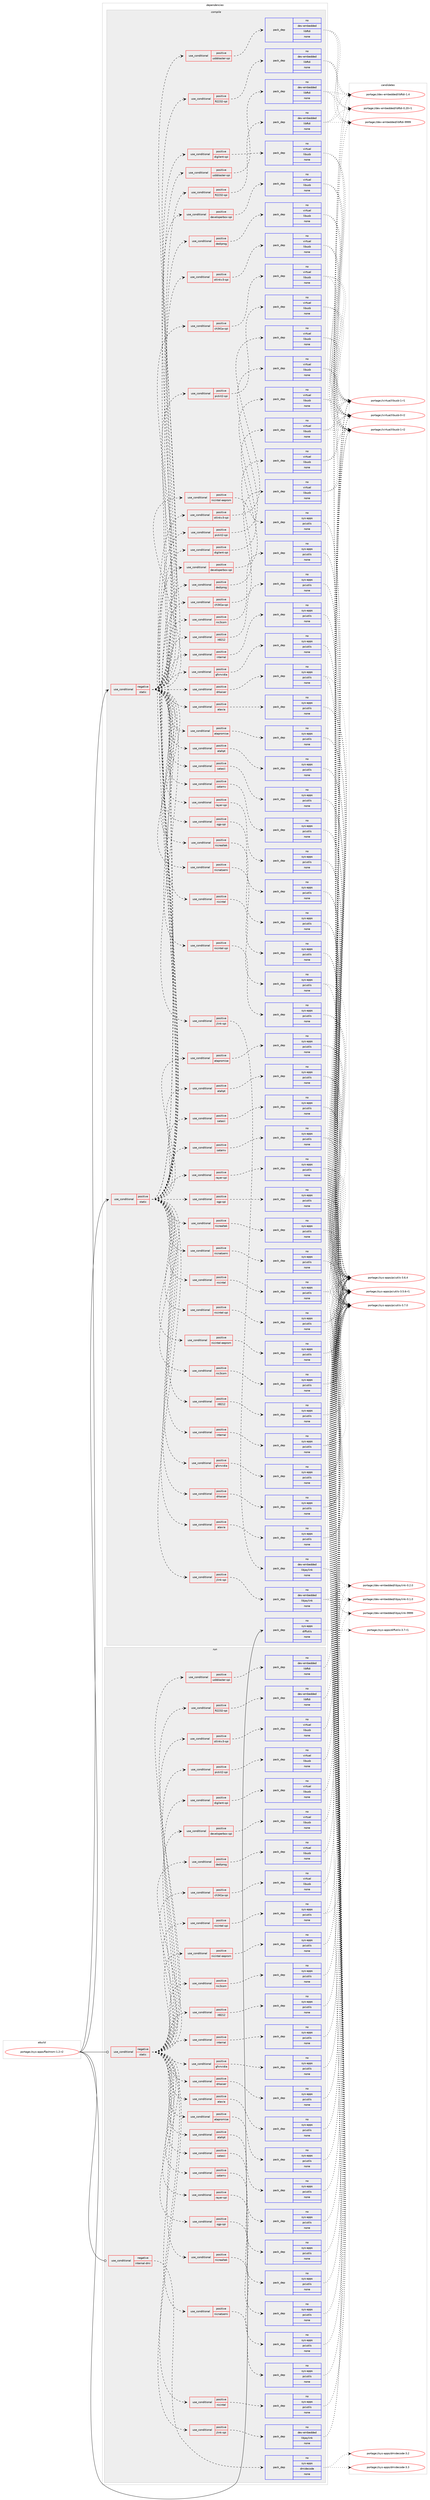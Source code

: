 digraph prolog {

# *************
# Graph options
# *************

newrank=true;
concentrate=true;
compound=true;
graph [rankdir=LR,fontname=Helvetica,fontsize=10,ranksep=1.5];#, ranksep=2.5, nodesep=0.2];
edge  [arrowhead=vee];
node  [fontname=Helvetica,fontsize=10];

# **********
# The ebuild
# **********

subgraph cluster_leftcol {
color=gray;
rank=same;
label=<<i>ebuild</i>>;
id [label="portage://sys-apps/flashrom-1.2-r2", color=red, width=4, href="../sys-apps/flashrom-1.2-r2.svg"];
}

# ****************
# The dependencies
# ****************

subgraph cluster_midcol {
color=gray;
label=<<i>dependencies</i>>;
subgraph cluster_compile {
fillcolor="#eeeeee";
style=filled;
label=<<i>compile</i>>;
subgraph cond1334 {
dependency5968 [label=<<TABLE BORDER="0" CELLBORDER="1" CELLSPACING="0" CELLPADDING="4"><TR><TD ROWSPAN="3" CELLPADDING="10">use_conditional</TD></TR><TR><TD>negative</TD></TR><TR><TD>static</TD></TR></TABLE>>, shape=none, color=red];
subgraph cond1335 {
dependency5969 [label=<<TABLE BORDER="0" CELLBORDER="1" CELLSPACING="0" CELLPADDING="4"><TR><TD ROWSPAN="3" CELLPADDING="10">use_conditional</TD></TR><TR><TD>positive</TD></TR><TR><TD>atahpt</TD></TR></TABLE>>, shape=none, color=red];
subgraph pack4546 {
dependency5970 [label=<<TABLE BORDER="0" CELLBORDER="1" CELLSPACING="0" CELLPADDING="4" WIDTH="220"><TR><TD ROWSPAN="6" CELLPADDING="30">pack_dep</TD></TR><TR><TD WIDTH="110">no</TD></TR><TR><TD>sys-apps</TD></TR><TR><TD>pciutils</TD></TR><TR><TD>none</TD></TR><TR><TD></TD></TR></TABLE>>, shape=none, color=blue];
}
dependency5969:e -> dependency5970:w [weight=20,style="dashed",arrowhead="vee"];
}
dependency5968:e -> dependency5969:w [weight=20,style="dashed",arrowhead="vee"];
subgraph cond1336 {
dependency5971 [label=<<TABLE BORDER="0" CELLBORDER="1" CELLSPACING="0" CELLPADDING="4"><TR><TD ROWSPAN="3" CELLPADDING="10">use_conditional</TD></TR><TR><TD>positive</TD></TR><TR><TD>atapromise</TD></TR></TABLE>>, shape=none, color=red];
subgraph pack4547 {
dependency5972 [label=<<TABLE BORDER="0" CELLBORDER="1" CELLSPACING="0" CELLPADDING="4" WIDTH="220"><TR><TD ROWSPAN="6" CELLPADDING="30">pack_dep</TD></TR><TR><TD WIDTH="110">no</TD></TR><TR><TD>sys-apps</TD></TR><TR><TD>pciutils</TD></TR><TR><TD>none</TD></TR><TR><TD></TD></TR></TABLE>>, shape=none, color=blue];
}
dependency5971:e -> dependency5972:w [weight=20,style="dashed",arrowhead="vee"];
}
dependency5968:e -> dependency5971:w [weight=20,style="dashed",arrowhead="vee"];
subgraph cond1337 {
dependency5973 [label=<<TABLE BORDER="0" CELLBORDER="1" CELLSPACING="0" CELLPADDING="4"><TR><TD ROWSPAN="3" CELLPADDING="10">use_conditional</TD></TR><TR><TD>positive</TD></TR><TR><TD>atavia</TD></TR></TABLE>>, shape=none, color=red];
subgraph pack4548 {
dependency5974 [label=<<TABLE BORDER="0" CELLBORDER="1" CELLSPACING="0" CELLPADDING="4" WIDTH="220"><TR><TD ROWSPAN="6" CELLPADDING="30">pack_dep</TD></TR><TR><TD WIDTH="110">no</TD></TR><TR><TD>sys-apps</TD></TR><TR><TD>pciutils</TD></TR><TR><TD>none</TD></TR><TR><TD></TD></TR></TABLE>>, shape=none, color=blue];
}
dependency5973:e -> dependency5974:w [weight=20,style="dashed",arrowhead="vee"];
}
dependency5968:e -> dependency5973:w [weight=20,style="dashed",arrowhead="vee"];
subgraph cond1338 {
dependency5975 [label=<<TABLE BORDER="0" CELLBORDER="1" CELLSPACING="0" CELLPADDING="4"><TR><TD ROWSPAN="3" CELLPADDING="10">use_conditional</TD></TR><TR><TD>positive</TD></TR><TR><TD>ch341a-spi</TD></TR></TABLE>>, shape=none, color=red];
subgraph pack4549 {
dependency5976 [label=<<TABLE BORDER="0" CELLBORDER="1" CELLSPACING="0" CELLPADDING="4" WIDTH="220"><TR><TD ROWSPAN="6" CELLPADDING="30">pack_dep</TD></TR><TR><TD WIDTH="110">no</TD></TR><TR><TD>virtual</TD></TR><TR><TD>libusb</TD></TR><TR><TD>none</TD></TR><TR><TD></TD></TR></TABLE>>, shape=none, color=blue];
}
dependency5975:e -> dependency5976:w [weight=20,style="dashed",arrowhead="vee"];
}
dependency5968:e -> dependency5975:w [weight=20,style="dashed",arrowhead="vee"];
subgraph cond1339 {
dependency5977 [label=<<TABLE BORDER="0" CELLBORDER="1" CELLSPACING="0" CELLPADDING="4"><TR><TD ROWSPAN="3" CELLPADDING="10">use_conditional</TD></TR><TR><TD>positive</TD></TR><TR><TD>dediprog</TD></TR></TABLE>>, shape=none, color=red];
subgraph pack4550 {
dependency5978 [label=<<TABLE BORDER="0" CELLBORDER="1" CELLSPACING="0" CELLPADDING="4" WIDTH="220"><TR><TD ROWSPAN="6" CELLPADDING="30">pack_dep</TD></TR><TR><TD WIDTH="110">no</TD></TR><TR><TD>virtual</TD></TR><TR><TD>libusb</TD></TR><TR><TD>none</TD></TR><TR><TD></TD></TR></TABLE>>, shape=none, color=blue];
}
dependency5977:e -> dependency5978:w [weight=20,style="dashed",arrowhead="vee"];
}
dependency5968:e -> dependency5977:w [weight=20,style="dashed",arrowhead="vee"];
subgraph cond1340 {
dependency5979 [label=<<TABLE BORDER="0" CELLBORDER="1" CELLSPACING="0" CELLPADDING="4"><TR><TD ROWSPAN="3" CELLPADDING="10">use_conditional</TD></TR><TR><TD>positive</TD></TR><TR><TD>developerbox-spi</TD></TR></TABLE>>, shape=none, color=red];
subgraph pack4551 {
dependency5980 [label=<<TABLE BORDER="0" CELLBORDER="1" CELLSPACING="0" CELLPADDING="4" WIDTH="220"><TR><TD ROWSPAN="6" CELLPADDING="30">pack_dep</TD></TR><TR><TD WIDTH="110">no</TD></TR><TR><TD>virtual</TD></TR><TR><TD>libusb</TD></TR><TR><TD>none</TD></TR><TR><TD></TD></TR></TABLE>>, shape=none, color=blue];
}
dependency5979:e -> dependency5980:w [weight=20,style="dashed",arrowhead="vee"];
}
dependency5968:e -> dependency5979:w [weight=20,style="dashed",arrowhead="vee"];
subgraph cond1341 {
dependency5981 [label=<<TABLE BORDER="0" CELLBORDER="1" CELLSPACING="0" CELLPADDING="4"><TR><TD ROWSPAN="3" CELLPADDING="10">use_conditional</TD></TR><TR><TD>positive</TD></TR><TR><TD>digilent-spi</TD></TR></TABLE>>, shape=none, color=red];
subgraph pack4552 {
dependency5982 [label=<<TABLE BORDER="0" CELLBORDER="1" CELLSPACING="0" CELLPADDING="4" WIDTH="220"><TR><TD ROWSPAN="6" CELLPADDING="30">pack_dep</TD></TR><TR><TD WIDTH="110">no</TD></TR><TR><TD>virtual</TD></TR><TR><TD>libusb</TD></TR><TR><TD>none</TD></TR><TR><TD></TD></TR></TABLE>>, shape=none, color=blue];
}
dependency5981:e -> dependency5982:w [weight=20,style="dashed",arrowhead="vee"];
}
dependency5968:e -> dependency5981:w [weight=20,style="dashed",arrowhead="vee"];
subgraph cond1342 {
dependency5983 [label=<<TABLE BORDER="0" CELLBORDER="1" CELLSPACING="0" CELLPADDING="4"><TR><TD ROWSPAN="3" CELLPADDING="10">use_conditional</TD></TR><TR><TD>positive</TD></TR><TR><TD>drkaiser</TD></TR></TABLE>>, shape=none, color=red];
subgraph pack4553 {
dependency5984 [label=<<TABLE BORDER="0" CELLBORDER="1" CELLSPACING="0" CELLPADDING="4" WIDTH="220"><TR><TD ROWSPAN="6" CELLPADDING="30">pack_dep</TD></TR><TR><TD WIDTH="110">no</TD></TR><TR><TD>sys-apps</TD></TR><TR><TD>pciutils</TD></TR><TR><TD>none</TD></TR><TR><TD></TD></TR></TABLE>>, shape=none, color=blue];
}
dependency5983:e -> dependency5984:w [weight=20,style="dashed",arrowhead="vee"];
}
dependency5968:e -> dependency5983:w [weight=20,style="dashed",arrowhead="vee"];
subgraph cond1343 {
dependency5985 [label=<<TABLE BORDER="0" CELLBORDER="1" CELLSPACING="0" CELLPADDING="4"><TR><TD ROWSPAN="3" CELLPADDING="10">use_conditional</TD></TR><TR><TD>positive</TD></TR><TR><TD>ft2232-spi</TD></TR></TABLE>>, shape=none, color=red];
subgraph pack4554 {
dependency5986 [label=<<TABLE BORDER="0" CELLBORDER="1" CELLSPACING="0" CELLPADDING="4" WIDTH="220"><TR><TD ROWSPAN="6" CELLPADDING="30">pack_dep</TD></TR><TR><TD WIDTH="110">no</TD></TR><TR><TD>dev-embedded</TD></TR><TR><TD>libftdi</TD></TR><TR><TD>none</TD></TR><TR><TD></TD></TR></TABLE>>, shape=none, color=blue];
}
dependency5985:e -> dependency5986:w [weight=20,style="dashed",arrowhead="vee"];
}
dependency5968:e -> dependency5985:w [weight=20,style="dashed",arrowhead="vee"];
subgraph cond1344 {
dependency5987 [label=<<TABLE BORDER="0" CELLBORDER="1" CELLSPACING="0" CELLPADDING="4"><TR><TD ROWSPAN="3" CELLPADDING="10">use_conditional</TD></TR><TR><TD>positive</TD></TR><TR><TD>gfxnvidia</TD></TR></TABLE>>, shape=none, color=red];
subgraph pack4555 {
dependency5988 [label=<<TABLE BORDER="0" CELLBORDER="1" CELLSPACING="0" CELLPADDING="4" WIDTH="220"><TR><TD ROWSPAN="6" CELLPADDING="30">pack_dep</TD></TR><TR><TD WIDTH="110">no</TD></TR><TR><TD>sys-apps</TD></TR><TR><TD>pciutils</TD></TR><TR><TD>none</TD></TR><TR><TD></TD></TR></TABLE>>, shape=none, color=blue];
}
dependency5987:e -> dependency5988:w [weight=20,style="dashed",arrowhead="vee"];
}
dependency5968:e -> dependency5987:w [weight=20,style="dashed",arrowhead="vee"];
subgraph cond1345 {
dependency5989 [label=<<TABLE BORDER="0" CELLBORDER="1" CELLSPACING="0" CELLPADDING="4"><TR><TD ROWSPAN="3" CELLPADDING="10">use_conditional</TD></TR><TR><TD>positive</TD></TR><TR><TD>internal</TD></TR></TABLE>>, shape=none, color=red];
subgraph pack4556 {
dependency5990 [label=<<TABLE BORDER="0" CELLBORDER="1" CELLSPACING="0" CELLPADDING="4" WIDTH="220"><TR><TD ROWSPAN="6" CELLPADDING="30">pack_dep</TD></TR><TR><TD WIDTH="110">no</TD></TR><TR><TD>sys-apps</TD></TR><TR><TD>pciutils</TD></TR><TR><TD>none</TD></TR><TR><TD></TD></TR></TABLE>>, shape=none, color=blue];
}
dependency5989:e -> dependency5990:w [weight=20,style="dashed",arrowhead="vee"];
}
dependency5968:e -> dependency5989:w [weight=20,style="dashed",arrowhead="vee"];
subgraph cond1346 {
dependency5991 [label=<<TABLE BORDER="0" CELLBORDER="1" CELLSPACING="0" CELLPADDING="4"><TR><TD ROWSPAN="3" CELLPADDING="10">use_conditional</TD></TR><TR><TD>positive</TD></TR><TR><TD>it8212</TD></TR></TABLE>>, shape=none, color=red];
subgraph pack4557 {
dependency5992 [label=<<TABLE BORDER="0" CELLBORDER="1" CELLSPACING="0" CELLPADDING="4" WIDTH="220"><TR><TD ROWSPAN="6" CELLPADDING="30">pack_dep</TD></TR><TR><TD WIDTH="110">no</TD></TR><TR><TD>sys-apps</TD></TR><TR><TD>pciutils</TD></TR><TR><TD>none</TD></TR><TR><TD></TD></TR></TABLE>>, shape=none, color=blue];
}
dependency5991:e -> dependency5992:w [weight=20,style="dashed",arrowhead="vee"];
}
dependency5968:e -> dependency5991:w [weight=20,style="dashed",arrowhead="vee"];
subgraph cond1347 {
dependency5993 [label=<<TABLE BORDER="0" CELLBORDER="1" CELLSPACING="0" CELLPADDING="4"><TR><TD ROWSPAN="3" CELLPADDING="10">use_conditional</TD></TR><TR><TD>positive</TD></TR><TR><TD>jlink-spi</TD></TR></TABLE>>, shape=none, color=red];
subgraph pack4558 {
dependency5994 [label=<<TABLE BORDER="0" CELLBORDER="1" CELLSPACING="0" CELLPADDING="4" WIDTH="220"><TR><TD ROWSPAN="6" CELLPADDING="30">pack_dep</TD></TR><TR><TD WIDTH="110">no</TD></TR><TR><TD>dev-embedded</TD></TR><TR><TD>libjaylink</TD></TR><TR><TD>none</TD></TR><TR><TD></TD></TR></TABLE>>, shape=none, color=blue];
}
dependency5993:e -> dependency5994:w [weight=20,style="dashed",arrowhead="vee"];
}
dependency5968:e -> dependency5993:w [weight=20,style="dashed",arrowhead="vee"];
subgraph cond1348 {
dependency5995 [label=<<TABLE BORDER="0" CELLBORDER="1" CELLSPACING="0" CELLPADDING="4"><TR><TD ROWSPAN="3" CELLPADDING="10">use_conditional</TD></TR><TR><TD>positive</TD></TR><TR><TD>nic3com</TD></TR></TABLE>>, shape=none, color=red];
subgraph pack4559 {
dependency5996 [label=<<TABLE BORDER="0" CELLBORDER="1" CELLSPACING="0" CELLPADDING="4" WIDTH="220"><TR><TD ROWSPAN="6" CELLPADDING="30">pack_dep</TD></TR><TR><TD WIDTH="110">no</TD></TR><TR><TD>sys-apps</TD></TR><TR><TD>pciutils</TD></TR><TR><TD>none</TD></TR><TR><TD></TD></TR></TABLE>>, shape=none, color=blue];
}
dependency5995:e -> dependency5996:w [weight=20,style="dashed",arrowhead="vee"];
}
dependency5968:e -> dependency5995:w [weight=20,style="dashed",arrowhead="vee"];
subgraph cond1349 {
dependency5997 [label=<<TABLE BORDER="0" CELLBORDER="1" CELLSPACING="0" CELLPADDING="4"><TR><TD ROWSPAN="3" CELLPADDING="10">use_conditional</TD></TR><TR><TD>positive</TD></TR><TR><TD>nicintel-eeprom</TD></TR></TABLE>>, shape=none, color=red];
subgraph pack4560 {
dependency5998 [label=<<TABLE BORDER="0" CELLBORDER="1" CELLSPACING="0" CELLPADDING="4" WIDTH="220"><TR><TD ROWSPAN="6" CELLPADDING="30">pack_dep</TD></TR><TR><TD WIDTH="110">no</TD></TR><TR><TD>sys-apps</TD></TR><TR><TD>pciutils</TD></TR><TR><TD>none</TD></TR><TR><TD></TD></TR></TABLE>>, shape=none, color=blue];
}
dependency5997:e -> dependency5998:w [weight=20,style="dashed",arrowhead="vee"];
}
dependency5968:e -> dependency5997:w [weight=20,style="dashed",arrowhead="vee"];
subgraph cond1350 {
dependency5999 [label=<<TABLE BORDER="0" CELLBORDER="1" CELLSPACING="0" CELLPADDING="4"><TR><TD ROWSPAN="3" CELLPADDING="10">use_conditional</TD></TR><TR><TD>positive</TD></TR><TR><TD>nicintel-spi</TD></TR></TABLE>>, shape=none, color=red];
subgraph pack4561 {
dependency6000 [label=<<TABLE BORDER="0" CELLBORDER="1" CELLSPACING="0" CELLPADDING="4" WIDTH="220"><TR><TD ROWSPAN="6" CELLPADDING="30">pack_dep</TD></TR><TR><TD WIDTH="110">no</TD></TR><TR><TD>sys-apps</TD></TR><TR><TD>pciutils</TD></TR><TR><TD>none</TD></TR><TR><TD></TD></TR></TABLE>>, shape=none, color=blue];
}
dependency5999:e -> dependency6000:w [weight=20,style="dashed",arrowhead="vee"];
}
dependency5968:e -> dependency5999:w [weight=20,style="dashed",arrowhead="vee"];
subgraph cond1351 {
dependency6001 [label=<<TABLE BORDER="0" CELLBORDER="1" CELLSPACING="0" CELLPADDING="4"><TR><TD ROWSPAN="3" CELLPADDING="10">use_conditional</TD></TR><TR><TD>positive</TD></TR><TR><TD>nicintel</TD></TR></TABLE>>, shape=none, color=red];
subgraph pack4562 {
dependency6002 [label=<<TABLE BORDER="0" CELLBORDER="1" CELLSPACING="0" CELLPADDING="4" WIDTH="220"><TR><TD ROWSPAN="6" CELLPADDING="30">pack_dep</TD></TR><TR><TD WIDTH="110">no</TD></TR><TR><TD>sys-apps</TD></TR><TR><TD>pciutils</TD></TR><TR><TD>none</TD></TR><TR><TD></TD></TR></TABLE>>, shape=none, color=blue];
}
dependency6001:e -> dependency6002:w [weight=20,style="dashed",arrowhead="vee"];
}
dependency5968:e -> dependency6001:w [weight=20,style="dashed",arrowhead="vee"];
subgraph cond1352 {
dependency6003 [label=<<TABLE BORDER="0" CELLBORDER="1" CELLSPACING="0" CELLPADDING="4"><TR><TD ROWSPAN="3" CELLPADDING="10">use_conditional</TD></TR><TR><TD>positive</TD></TR><TR><TD>nicnatsemi</TD></TR></TABLE>>, shape=none, color=red];
subgraph pack4563 {
dependency6004 [label=<<TABLE BORDER="0" CELLBORDER="1" CELLSPACING="0" CELLPADDING="4" WIDTH="220"><TR><TD ROWSPAN="6" CELLPADDING="30">pack_dep</TD></TR><TR><TD WIDTH="110">no</TD></TR><TR><TD>sys-apps</TD></TR><TR><TD>pciutils</TD></TR><TR><TD>none</TD></TR><TR><TD></TD></TR></TABLE>>, shape=none, color=blue];
}
dependency6003:e -> dependency6004:w [weight=20,style="dashed",arrowhead="vee"];
}
dependency5968:e -> dependency6003:w [weight=20,style="dashed",arrowhead="vee"];
subgraph cond1353 {
dependency6005 [label=<<TABLE BORDER="0" CELLBORDER="1" CELLSPACING="0" CELLPADDING="4"><TR><TD ROWSPAN="3" CELLPADDING="10">use_conditional</TD></TR><TR><TD>positive</TD></TR><TR><TD>nicrealtek</TD></TR></TABLE>>, shape=none, color=red];
subgraph pack4564 {
dependency6006 [label=<<TABLE BORDER="0" CELLBORDER="1" CELLSPACING="0" CELLPADDING="4" WIDTH="220"><TR><TD ROWSPAN="6" CELLPADDING="30">pack_dep</TD></TR><TR><TD WIDTH="110">no</TD></TR><TR><TD>sys-apps</TD></TR><TR><TD>pciutils</TD></TR><TR><TD>none</TD></TR><TR><TD></TD></TR></TABLE>>, shape=none, color=blue];
}
dependency6005:e -> dependency6006:w [weight=20,style="dashed",arrowhead="vee"];
}
dependency5968:e -> dependency6005:w [weight=20,style="dashed",arrowhead="vee"];
subgraph cond1354 {
dependency6007 [label=<<TABLE BORDER="0" CELLBORDER="1" CELLSPACING="0" CELLPADDING="4"><TR><TD ROWSPAN="3" CELLPADDING="10">use_conditional</TD></TR><TR><TD>positive</TD></TR><TR><TD>ogp-spi</TD></TR></TABLE>>, shape=none, color=red];
subgraph pack4565 {
dependency6008 [label=<<TABLE BORDER="0" CELLBORDER="1" CELLSPACING="0" CELLPADDING="4" WIDTH="220"><TR><TD ROWSPAN="6" CELLPADDING="30">pack_dep</TD></TR><TR><TD WIDTH="110">no</TD></TR><TR><TD>sys-apps</TD></TR><TR><TD>pciutils</TD></TR><TR><TD>none</TD></TR><TR><TD></TD></TR></TABLE>>, shape=none, color=blue];
}
dependency6007:e -> dependency6008:w [weight=20,style="dashed",arrowhead="vee"];
}
dependency5968:e -> dependency6007:w [weight=20,style="dashed",arrowhead="vee"];
subgraph cond1355 {
dependency6009 [label=<<TABLE BORDER="0" CELLBORDER="1" CELLSPACING="0" CELLPADDING="4"><TR><TD ROWSPAN="3" CELLPADDING="10">use_conditional</TD></TR><TR><TD>positive</TD></TR><TR><TD>pickit2-spi</TD></TR></TABLE>>, shape=none, color=red];
subgraph pack4566 {
dependency6010 [label=<<TABLE BORDER="0" CELLBORDER="1" CELLSPACING="0" CELLPADDING="4" WIDTH="220"><TR><TD ROWSPAN="6" CELLPADDING="30">pack_dep</TD></TR><TR><TD WIDTH="110">no</TD></TR><TR><TD>virtual</TD></TR><TR><TD>libusb</TD></TR><TR><TD>none</TD></TR><TR><TD></TD></TR></TABLE>>, shape=none, color=blue];
}
dependency6009:e -> dependency6010:w [weight=20,style="dashed",arrowhead="vee"];
}
dependency5968:e -> dependency6009:w [weight=20,style="dashed",arrowhead="vee"];
subgraph cond1356 {
dependency6011 [label=<<TABLE BORDER="0" CELLBORDER="1" CELLSPACING="0" CELLPADDING="4"><TR><TD ROWSPAN="3" CELLPADDING="10">use_conditional</TD></TR><TR><TD>positive</TD></TR><TR><TD>rayer-spi</TD></TR></TABLE>>, shape=none, color=red];
subgraph pack4567 {
dependency6012 [label=<<TABLE BORDER="0" CELLBORDER="1" CELLSPACING="0" CELLPADDING="4" WIDTH="220"><TR><TD ROWSPAN="6" CELLPADDING="30">pack_dep</TD></TR><TR><TD WIDTH="110">no</TD></TR><TR><TD>sys-apps</TD></TR><TR><TD>pciutils</TD></TR><TR><TD>none</TD></TR><TR><TD></TD></TR></TABLE>>, shape=none, color=blue];
}
dependency6011:e -> dependency6012:w [weight=20,style="dashed",arrowhead="vee"];
}
dependency5968:e -> dependency6011:w [weight=20,style="dashed",arrowhead="vee"];
subgraph cond1357 {
dependency6013 [label=<<TABLE BORDER="0" CELLBORDER="1" CELLSPACING="0" CELLPADDING="4"><TR><TD ROWSPAN="3" CELLPADDING="10">use_conditional</TD></TR><TR><TD>positive</TD></TR><TR><TD>satamv</TD></TR></TABLE>>, shape=none, color=red];
subgraph pack4568 {
dependency6014 [label=<<TABLE BORDER="0" CELLBORDER="1" CELLSPACING="0" CELLPADDING="4" WIDTH="220"><TR><TD ROWSPAN="6" CELLPADDING="30">pack_dep</TD></TR><TR><TD WIDTH="110">no</TD></TR><TR><TD>sys-apps</TD></TR><TR><TD>pciutils</TD></TR><TR><TD>none</TD></TR><TR><TD></TD></TR></TABLE>>, shape=none, color=blue];
}
dependency6013:e -> dependency6014:w [weight=20,style="dashed",arrowhead="vee"];
}
dependency5968:e -> dependency6013:w [weight=20,style="dashed",arrowhead="vee"];
subgraph cond1358 {
dependency6015 [label=<<TABLE BORDER="0" CELLBORDER="1" CELLSPACING="0" CELLPADDING="4"><TR><TD ROWSPAN="3" CELLPADDING="10">use_conditional</TD></TR><TR><TD>positive</TD></TR><TR><TD>satasii</TD></TR></TABLE>>, shape=none, color=red];
subgraph pack4569 {
dependency6016 [label=<<TABLE BORDER="0" CELLBORDER="1" CELLSPACING="0" CELLPADDING="4" WIDTH="220"><TR><TD ROWSPAN="6" CELLPADDING="30">pack_dep</TD></TR><TR><TD WIDTH="110">no</TD></TR><TR><TD>sys-apps</TD></TR><TR><TD>pciutils</TD></TR><TR><TD>none</TD></TR><TR><TD></TD></TR></TABLE>>, shape=none, color=blue];
}
dependency6015:e -> dependency6016:w [weight=20,style="dashed",arrowhead="vee"];
}
dependency5968:e -> dependency6015:w [weight=20,style="dashed",arrowhead="vee"];
subgraph cond1359 {
dependency6017 [label=<<TABLE BORDER="0" CELLBORDER="1" CELLSPACING="0" CELLPADDING="4"><TR><TD ROWSPAN="3" CELLPADDING="10">use_conditional</TD></TR><TR><TD>positive</TD></TR><TR><TD>stlinkv3-spi</TD></TR></TABLE>>, shape=none, color=red];
subgraph pack4570 {
dependency6018 [label=<<TABLE BORDER="0" CELLBORDER="1" CELLSPACING="0" CELLPADDING="4" WIDTH="220"><TR><TD ROWSPAN="6" CELLPADDING="30">pack_dep</TD></TR><TR><TD WIDTH="110">no</TD></TR><TR><TD>virtual</TD></TR><TR><TD>libusb</TD></TR><TR><TD>none</TD></TR><TR><TD></TD></TR></TABLE>>, shape=none, color=blue];
}
dependency6017:e -> dependency6018:w [weight=20,style="dashed",arrowhead="vee"];
}
dependency5968:e -> dependency6017:w [weight=20,style="dashed",arrowhead="vee"];
subgraph cond1360 {
dependency6019 [label=<<TABLE BORDER="0" CELLBORDER="1" CELLSPACING="0" CELLPADDING="4"><TR><TD ROWSPAN="3" CELLPADDING="10">use_conditional</TD></TR><TR><TD>positive</TD></TR><TR><TD>usbblaster-spi</TD></TR></TABLE>>, shape=none, color=red];
subgraph pack4571 {
dependency6020 [label=<<TABLE BORDER="0" CELLBORDER="1" CELLSPACING="0" CELLPADDING="4" WIDTH="220"><TR><TD ROWSPAN="6" CELLPADDING="30">pack_dep</TD></TR><TR><TD WIDTH="110">no</TD></TR><TR><TD>dev-embedded</TD></TR><TR><TD>libftdi</TD></TR><TR><TD>none</TD></TR><TR><TD></TD></TR></TABLE>>, shape=none, color=blue];
}
dependency6019:e -> dependency6020:w [weight=20,style="dashed",arrowhead="vee"];
}
dependency5968:e -> dependency6019:w [weight=20,style="dashed",arrowhead="vee"];
}
id:e -> dependency5968:w [weight=20,style="solid",arrowhead="vee"];
subgraph cond1361 {
dependency6021 [label=<<TABLE BORDER="0" CELLBORDER="1" CELLSPACING="0" CELLPADDING="4"><TR><TD ROWSPAN="3" CELLPADDING="10">use_conditional</TD></TR><TR><TD>positive</TD></TR><TR><TD>static</TD></TR></TABLE>>, shape=none, color=red];
subgraph cond1362 {
dependency6022 [label=<<TABLE BORDER="0" CELLBORDER="1" CELLSPACING="0" CELLPADDING="4"><TR><TD ROWSPAN="3" CELLPADDING="10">use_conditional</TD></TR><TR><TD>positive</TD></TR><TR><TD>atahpt</TD></TR></TABLE>>, shape=none, color=red];
subgraph pack4572 {
dependency6023 [label=<<TABLE BORDER="0" CELLBORDER="1" CELLSPACING="0" CELLPADDING="4" WIDTH="220"><TR><TD ROWSPAN="6" CELLPADDING="30">pack_dep</TD></TR><TR><TD WIDTH="110">no</TD></TR><TR><TD>sys-apps</TD></TR><TR><TD>pciutils</TD></TR><TR><TD>none</TD></TR><TR><TD></TD></TR></TABLE>>, shape=none, color=blue];
}
dependency6022:e -> dependency6023:w [weight=20,style="dashed",arrowhead="vee"];
}
dependency6021:e -> dependency6022:w [weight=20,style="dashed",arrowhead="vee"];
subgraph cond1363 {
dependency6024 [label=<<TABLE BORDER="0" CELLBORDER="1" CELLSPACING="0" CELLPADDING="4"><TR><TD ROWSPAN="3" CELLPADDING="10">use_conditional</TD></TR><TR><TD>positive</TD></TR><TR><TD>atapromise</TD></TR></TABLE>>, shape=none, color=red];
subgraph pack4573 {
dependency6025 [label=<<TABLE BORDER="0" CELLBORDER="1" CELLSPACING="0" CELLPADDING="4" WIDTH="220"><TR><TD ROWSPAN="6" CELLPADDING="30">pack_dep</TD></TR><TR><TD WIDTH="110">no</TD></TR><TR><TD>sys-apps</TD></TR><TR><TD>pciutils</TD></TR><TR><TD>none</TD></TR><TR><TD></TD></TR></TABLE>>, shape=none, color=blue];
}
dependency6024:e -> dependency6025:w [weight=20,style="dashed",arrowhead="vee"];
}
dependency6021:e -> dependency6024:w [weight=20,style="dashed",arrowhead="vee"];
subgraph cond1364 {
dependency6026 [label=<<TABLE BORDER="0" CELLBORDER="1" CELLSPACING="0" CELLPADDING="4"><TR><TD ROWSPAN="3" CELLPADDING="10">use_conditional</TD></TR><TR><TD>positive</TD></TR><TR><TD>atavia</TD></TR></TABLE>>, shape=none, color=red];
subgraph pack4574 {
dependency6027 [label=<<TABLE BORDER="0" CELLBORDER="1" CELLSPACING="0" CELLPADDING="4" WIDTH="220"><TR><TD ROWSPAN="6" CELLPADDING="30">pack_dep</TD></TR><TR><TD WIDTH="110">no</TD></TR><TR><TD>sys-apps</TD></TR><TR><TD>pciutils</TD></TR><TR><TD>none</TD></TR><TR><TD></TD></TR></TABLE>>, shape=none, color=blue];
}
dependency6026:e -> dependency6027:w [weight=20,style="dashed",arrowhead="vee"];
}
dependency6021:e -> dependency6026:w [weight=20,style="dashed",arrowhead="vee"];
subgraph cond1365 {
dependency6028 [label=<<TABLE BORDER="0" CELLBORDER="1" CELLSPACING="0" CELLPADDING="4"><TR><TD ROWSPAN="3" CELLPADDING="10">use_conditional</TD></TR><TR><TD>positive</TD></TR><TR><TD>ch341a-spi</TD></TR></TABLE>>, shape=none, color=red];
subgraph pack4575 {
dependency6029 [label=<<TABLE BORDER="0" CELLBORDER="1" CELLSPACING="0" CELLPADDING="4" WIDTH="220"><TR><TD ROWSPAN="6" CELLPADDING="30">pack_dep</TD></TR><TR><TD WIDTH="110">no</TD></TR><TR><TD>virtual</TD></TR><TR><TD>libusb</TD></TR><TR><TD>none</TD></TR><TR><TD></TD></TR></TABLE>>, shape=none, color=blue];
}
dependency6028:e -> dependency6029:w [weight=20,style="dashed",arrowhead="vee"];
}
dependency6021:e -> dependency6028:w [weight=20,style="dashed",arrowhead="vee"];
subgraph cond1366 {
dependency6030 [label=<<TABLE BORDER="0" CELLBORDER="1" CELLSPACING="0" CELLPADDING="4"><TR><TD ROWSPAN="3" CELLPADDING="10">use_conditional</TD></TR><TR><TD>positive</TD></TR><TR><TD>dediprog</TD></TR></TABLE>>, shape=none, color=red];
subgraph pack4576 {
dependency6031 [label=<<TABLE BORDER="0" CELLBORDER="1" CELLSPACING="0" CELLPADDING="4" WIDTH="220"><TR><TD ROWSPAN="6" CELLPADDING="30">pack_dep</TD></TR><TR><TD WIDTH="110">no</TD></TR><TR><TD>virtual</TD></TR><TR><TD>libusb</TD></TR><TR><TD>none</TD></TR><TR><TD></TD></TR></TABLE>>, shape=none, color=blue];
}
dependency6030:e -> dependency6031:w [weight=20,style="dashed",arrowhead="vee"];
}
dependency6021:e -> dependency6030:w [weight=20,style="dashed",arrowhead="vee"];
subgraph cond1367 {
dependency6032 [label=<<TABLE BORDER="0" CELLBORDER="1" CELLSPACING="0" CELLPADDING="4"><TR><TD ROWSPAN="3" CELLPADDING="10">use_conditional</TD></TR><TR><TD>positive</TD></TR><TR><TD>developerbox-spi</TD></TR></TABLE>>, shape=none, color=red];
subgraph pack4577 {
dependency6033 [label=<<TABLE BORDER="0" CELLBORDER="1" CELLSPACING="0" CELLPADDING="4" WIDTH="220"><TR><TD ROWSPAN="6" CELLPADDING="30">pack_dep</TD></TR><TR><TD WIDTH="110">no</TD></TR><TR><TD>virtual</TD></TR><TR><TD>libusb</TD></TR><TR><TD>none</TD></TR><TR><TD></TD></TR></TABLE>>, shape=none, color=blue];
}
dependency6032:e -> dependency6033:w [weight=20,style="dashed",arrowhead="vee"];
}
dependency6021:e -> dependency6032:w [weight=20,style="dashed",arrowhead="vee"];
subgraph cond1368 {
dependency6034 [label=<<TABLE BORDER="0" CELLBORDER="1" CELLSPACING="0" CELLPADDING="4"><TR><TD ROWSPAN="3" CELLPADDING="10">use_conditional</TD></TR><TR><TD>positive</TD></TR><TR><TD>digilent-spi</TD></TR></TABLE>>, shape=none, color=red];
subgraph pack4578 {
dependency6035 [label=<<TABLE BORDER="0" CELLBORDER="1" CELLSPACING="0" CELLPADDING="4" WIDTH="220"><TR><TD ROWSPAN="6" CELLPADDING="30">pack_dep</TD></TR><TR><TD WIDTH="110">no</TD></TR><TR><TD>virtual</TD></TR><TR><TD>libusb</TD></TR><TR><TD>none</TD></TR><TR><TD></TD></TR></TABLE>>, shape=none, color=blue];
}
dependency6034:e -> dependency6035:w [weight=20,style="dashed",arrowhead="vee"];
}
dependency6021:e -> dependency6034:w [weight=20,style="dashed",arrowhead="vee"];
subgraph cond1369 {
dependency6036 [label=<<TABLE BORDER="0" CELLBORDER="1" CELLSPACING="0" CELLPADDING="4"><TR><TD ROWSPAN="3" CELLPADDING="10">use_conditional</TD></TR><TR><TD>positive</TD></TR><TR><TD>drkaiser</TD></TR></TABLE>>, shape=none, color=red];
subgraph pack4579 {
dependency6037 [label=<<TABLE BORDER="0" CELLBORDER="1" CELLSPACING="0" CELLPADDING="4" WIDTH="220"><TR><TD ROWSPAN="6" CELLPADDING="30">pack_dep</TD></TR><TR><TD WIDTH="110">no</TD></TR><TR><TD>sys-apps</TD></TR><TR><TD>pciutils</TD></TR><TR><TD>none</TD></TR><TR><TD></TD></TR></TABLE>>, shape=none, color=blue];
}
dependency6036:e -> dependency6037:w [weight=20,style="dashed",arrowhead="vee"];
}
dependency6021:e -> dependency6036:w [weight=20,style="dashed",arrowhead="vee"];
subgraph cond1370 {
dependency6038 [label=<<TABLE BORDER="0" CELLBORDER="1" CELLSPACING="0" CELLPADDING="4"><TR><TD ROWSPAN="3" CELLPADDING="10">use_conditional</TD></TR><TR><TD>positive</TD></TR><TR><TD>ft2232-spi</TD></TR></TABLE>>, shape=none, color=red];
subgraph pack4580 {
dependency6039 [label=<<TABLE BORDER="0" CELLBORDER="1" CELLSPACING="0" CELLPADDING="4" WIDTH="220"><TR><TD ROWSPAN="6" CELLPADDING="30">pack_dep</TD></TR><TR><TD WIDTH="110">no</TD></TR><TR><TD>dev-embedded</TD></TR><TR><TD>libftdi</TD></TR><TR><TD>none</TD></TR><TR><TD></TD></TR></TABLE>>, shape=none, color=blue];
}
dependency6038:e -> dependency6039:w [weight=20,style="dashed",arrowhead="vee"];
}
dependency6021:e -> dependency6038:w [weight=20,style="dashed",arrowhead="vee"];
subgraph cond1371 {
dependency6040 [label=<<TABLE BORDER="0" CELLBORDER="1" CELLSPACING="0" CELLPADDING="4"><TR><TD ROWSPAN="3" CELLPADDING="10">use_conditional</TD></TR><TR><TD>positive</TD></TR><TR><TD>gfxnvidia</TD></TR></TABLE>>, shape=none, color=red];
subgraph pack4581 {
dependency6041 [label=<<TABLE BORDER="0" CELLBORDER="1" CELLSPACING="0" CELLPADDING="4" WIDTH="220"><TR><TD ROWSPAN="6" CELLPADDING="30">pack_dep</TD></TR><TR><TD WIDTH="110">no</TD></TR><TR><TD>sys-apps</TD></TR><TR><TD>pciutils</TD></TR><TR><TD>none</TD></TR><TR><TD></TD></TR></TABLE>>, shape=none, color=blue];
}
dependency6040:e -> dependency6041:w [weight=20,style="dashed",arrowhead="vee"];
}
dependency6021:e -> dependency6040:w [weight=20,style="dashed",arrowhead="vee"];
subgraph cond1372 {
dependency6042 [label=<<TABLE BORDER="0" CELLBORDER="1" CELLSPACING="0" CELLPADDING="4"><TR><TD ROWSPAN="3" CELLPADDING="10">use_conditional</TD></TR><TR><TD>positive</TD></TR><TR><TD>internal</TD></TR></TABLE>>, shape=none, color=red];
subgraph pack4582 {
dependency6043 [label=<<TABLE BORDER="0" CELLBORDER="1" CELLSPACING="0" CELLPADDING="4" WIDTH="220"><TR><TD ROWSPAN="6" CELLPADDING="30">pack_dep</TD></TR><TR><TD WIDTH="110">no</TD></TR><TR><TD>sys-apps</TD></TR><TR><TD>pciutils</TD></TR><TR><TD>none</TD></TR><TR><TD></TD></TR></TABLE>>, shape=none, color=blue];
}
dependency6042:e -> dependency6043:w [weight=20,style="dashed",arrowhead="vee"];
}
dependency6021:e -> dependency6042:w [weight=20,style="dashed",arrowhead="vee"];
subgraph cond1373 {
dependency6044 [label=<<TABLE BORDER="0" CELLBORDER="1" CELLSPACING="0" CELLPADDING="4"><TR><TD ROWSPAN="3" CELLPADDING="10">use_conditional</TD></TR><TR><TD>positive</TD></TR><TR><TD>it8212</TD></TR></TABLE>>, shape=none, color=red];
subgraph pack4583 {
dependency6045 [label=<<TABLE BORDER="0" CELLBORDER="1" CELLSPACING="0" CELLPADDING="4" WIDTH="220"><TR><TD ROWSPAN="6" CELLPADDING="30">pack_dep</TD></TR><TR><TD WIDTH="110">no</TD></TR><TR><TD>sys-apps</TD></TR><TR><TD>pciutils</TD></TR><TR><TD>none</TD></TR><TR><TD></TD></TR></TABLE>>, shape=none, color=blue];
}
dependency6044:e -> dependency6045:w [weight=20,style="dashed",arrowhead="vee"];
}
dependency6021:e -> dependency6044:w [weight=20,style="dashed",arrowhead="vee"];
subgraph cond1374 {
dependency6046 [label=<<TABLE BORDER="0" CELLBORDER="1" CELLSPACING="0" CELLPADDING="4"><TR><TD ROWSPAN="3" CELLPADDING="10">use_conditional</TD></TR><TR><TD>positive</TD></TR><TR><TD>jlink-spi</TD></TR></TABLE>>, shape=none, color=red];
subgraph pack4584 {
dependency6047 [label=<<TABLE BORDER="0" CELLBORDER="1" CELLSPACING="0" CELLPADDING="4" WIDTH="220"><TR><TD ROWSPAN="6" CELLPADDING="30">pack_dep</TD></TR><TR><TD WIDTH="110">no</TD></TR><TR><TD>dev-embedded</TD></TR><TR><TD>libjaylink</TD></TR><TR><TD>none</TD></TR><TR><TD></TD></TR></TABLE>>, shape=none, color=blue];
}
dependency6046:e -> dependency6047:w [weight=20,style="dashed",arrowhead="vee"];
}
dependency6021:e -> dependency6046:w [weight=20,style="dashed",arrowhead="vee"];
subgraph cond1375 {
dependency6048 [label=<<TABLE BORDER="0" CELLBORDER="1" CELLSPACING="0" CELLPADDING="4"><TR><TD ROWSPAN="3" CELLPADDING="10">use_conditional</TD></TR><TR><TD>positive</TD></TR><TR><TD>nic3com</TD></TR></TABLE>>, shape=none, color=red];
subgraph pack4585 {
dependency6049 [label=<<TABLE BORDER="0" CELLBORDER="1" CELLSPACING="0" CELLPADDING="4" WIDTH="220"><TR><TD ROWSPAN="6" CELLPADDING="30">pack_dep</TD></TR><TR><TD WIDTH="110">no</TD></TR><TR><TD>sys-apps</TD></TR><TR><TD>pciutils</TD></TR><TR><TD>none</TD></TR><TR><TD></TD></TR></TABLE>>, shape=none, color=blue];
}
dependency6048:e -> dependency6049:w [weight=20,style="dashed",arrowhead="vee"];
}
dependency6021:e -> dependency6048:w [weight=20,style="dashed",arrowhead="vee"];
subgraph cond1376 {
dependency6050 [label=<<TABLE BORDER="0" CELLBORDER="1" CELLSPACING="0" CELLPADDING="4"><TR><TD ROWSPAN="3" CELLPADDING="10">use_conditional</TD></TR><TR><TD>positive</TD></TR><TR><TD>nicintel-eeprom</TD></TR></TABLE>>, shape=none, color=red];
subgraph pack4586 {
dependency6051 [label=<<TABLE BORDER="0" CELLBORDER="1" CELLSPACING="0" CELLPADDING="4" WIDTH="220"><TR><TD ROWSPAN="6" CELLPADDING="30">pack_dep</TD></TR><TR><TD WIDTH="110">no</TD></TR><TR><TD>sys-apps</TD></TR><TR><TD>pciutils</TD></TR><TR><TD>none</TD></TR><TR><TD></TD></TR></TABLE>>, shape=none, color=blue];
}
dependency6050:e -> dependency6051:w [weight=20,style="dashed",arrowhead="vee"];
}
dependency6021:e -> dependency6050:w [weight=20,style="dashed",arrowhead="vee"];
subgraph cond1377 {
dependency6052 [label=<<TABLE BORDER="0" CELLBORDER="1" CELLSPACING="0" CELLPADDING="4"><TR><TD ROWSPAN="3" CELLPADDING="10">use_conditional</TD></TR><TR><TD>positive</TD></TR><TR><TD>nicintel-spi</TD></TR></TABLE>>, shape=none, color=red];
subgraph pack4587 {
dependency6053 [label=<<TABLE BORDER="0" CELLBORDER="1" CELLSPACING="0" CELLPADDING="4" WIDTH="220"><TR><TD ROWSPAN="6" CELLPADDING="30">pack_dep</TD></TR><TR><TD WIDTH="110">no</TD></TR><TR><TD>sys-apps</TD></TR><TR><TD>pciutils</TD></TR><TR><TD>none</TD></TR><TR><TD></TD></TR></TABLE>>, shape=none, color=blue];
}
dependency6052:e -> dependency6053:w [weight=20,style="dashed",arrowhead="vee"];
}
dependency6021:e -> dependency6052:w [weight=20,style="dashed",arrowhead="vee"];
subgraph cond1378 {
dependency6054 [label=<<TABLE BORDER="0" CELLBORDER="1" CELLSPACING="0" CELLPADDING="4"><TR><TD ROWSPAN="3" CELLPADDING="10">use_conditional</TD></TR><TR><TD>positive</TD></TR><TR><TD>nicintel</TD></TR></TABLE>>, shape=none, color=red];
subgraph pack4588 {
dependency6055 [label=<<TABLE BORDER="0" CELLBORDER="1" CELLSPACING="0" CELLPADDING="4" WIDTH="220"><TR><TD ROWSPAN="6" CELLPADDING="30">pack_dep</TD></TR><TR><TD WIDTH="110">no</TD></TR><TR><TD>sys-apps</TD></TR><TR><TD>pciutils</TD></TR><TR><TD>none</TD></TR><TR><TD></TD></TR></TABLE>>, shape=none, color=blue];
}
dependency6054:e -> dependency6055:w [weight=20,style="dashed",arrowhead="vee"];
}
dependency6021:e -> dependency6054:w [weight=20,style="dashed",arrowhead="vee"];
subgraph cond1379 {
dependency6056 [label=<<TABLE BORDER="0" CELLBORDER="1" CELLSPACING="0" CELLPADDING="4"><TR><TD ROWSPAN="3" CELLPADDING="10">use_conditional</TD></TR><TR><TD>positive</TD></TR><TR><TD>nicnatsemi</TD></TR></TABLE>>, shape=none, color=red];
subgraph pack4589 {
dependency6057 [label=<<TABLE BORDER="0" CELLBORDER="1" CELLSPACING="0" CELLPADDING="4" WIDTH="220"><TR><TD ROWSPAN="6" CELLPADDING="30">pack_dep</TD></TR><TR><TD WIDTH="110">no</TD></TR><TR><TD>sys-apps</TD></TR><TR><TD>pciutils</TD></TR><TR><TD>none</TD></TR><TR><TD></TD></TR></TABLE>>, shape=none, color=blue];
}
dependency6056:e -> dependency6057:w [weight=20,style="dashed",arrowhead="vee"];
}
dependency6021:e -> dependency6056:w [weight=20,style="dashed",arrowhead="vee"];
subgraph cond1380 {
dependency6058 [label=<<TABLE BORDER="0" CELLBORDER="1" CELLSPACING="0" CELLPADDING="4"><TR><TD ROWSPAN="3" CELLPADDING="10">use_conditional</TD></TR><TR><TD>positive</TD></TR><TR><TD>nicrealtek</TD></TR></TABLE>>, shape=none, color=red];
subgraph pack4590 {
dependency6059 [label=<<TABLE BORDER="0" CELLBORDER="1" CELLSPACING="0" CELLPADDING="4" WIDTH="220"><TR><TD ROWSPAN="6" CELLPADDING="30">pack_dep</TD></TR><TR><TD WIDTH="110">no</TD></TR><TR><TD>sys-apps</TD></TR><TR><TD>pciutils</TD></TR><TR><TD>none</TD></TR><TR><TD></TD></TR></TABLE>>, shape=none, color=blue];
}
dependency6058:e -> dependency6059:w [weight=20,style="dashed",arrowhead="vee"];
}
dependency6021:e -> dependency6058:w [weight=20,style="dashed",arrowhead="vee"];
subgraph cond1381 {
dependency6060 [label=<<TABLE BORDER="0" CELLBORDER="1" CELLSPACING="0" CELLPADDING="4"><TR><TD ROWSPAN="3" CELLPADDING="10">use_conditional</TD></TR><TR><TD>positive</TD></TR><TR><TD>ogp-spi</TD></TR></TABLE>>, shape=none, color=red];
subgraph pack4591 {
dependency6061 [label=<<TABLE BORDER="0" CELLBORDER="1" CELLSPACING="0" CELLPADDING="4" WIDTH="220"><TR><TD ROWSPAN="6" CELLPADDING="30">pack_dep</TD></TR><TR><TD WIDTH="110">no</TD></TR><TR><TD>sys-apps</TD></TR><TR><TD>pciutils</TD></TR><TR><TD>none</TD></TR><TR><TD></TD></TR></TABLE>>, shape=none, color=blue];
}
dependency6060:e -> dependency6061:w [weight=20,style="dashed",arrowhead="vee"];
}
dependency6021:e -> dependency6060:w [weight=20,style="dashed",arrowhead="vee"];
subgraph cond1382 {
dependency6062 [label=<<TABLE BORDER="0" CELLBORDER="1" CELLSPACING="0" CELLPADDING="4"><TR><TD ROWSPAN="3" CELLPADDING="10">use_conditional</TD></TR><TR><TD>positive</TD></TR><TR><TD>pickit2-spi</TD></TR></TABLE>>, shape=none, color=red];
subgraph pack4592 {
dependency6063 [label=<<TABLE BORDER="0" CELLBORDER="1" CELLSPACING="0" CELLPADDING="4" WIDTH="220"><TR><TD ROWSPAN="6" CELLPADDING="30">pack_dep</TD></TR><TR><TD WIDTH="110">no</TD></TR><TR><TD>virtual</TD></TR><TR><TD>libusb</TD></TR><TR><TD>none</TD></TR><TR><TD></TD></TR></TABLE>>, shape=none, color=blue];
}
dependency6062:e -> dependency6063:w [weight=20,style="dashed",arrowhead="vee"];
}
dependency6021:e -> dependency6062:w [weight=20,style="dashed",arrowhead="vee"];
subgraph cond1383 {
dependency6064 [label=<<TABLE BORDER="0" CELLBORDER="1" CELLSPACING="0" CELLPADDING="4"><TR><TD ROWSPAN="3" CELLPADDING="10">use_conditional</TD></TR><TR><TD>positive</TD></TR><TR><TD>rayer-spi</TD></TR></TABLE>>, shape=none, color=red];
subgraph pack4593 {
dependency6065 [label=<<TABLE BORDER="0" CELLBORDER="1" CELLSPACING="0" CELLPADDING="4" WIDTH="220"><TR><TD ROWSPAN="6" CELLPADDING="30">pack_dep</TD></TR><TR><TD WIDTH="110">no</TD></TR><TR><TD>sys-apps</TD></TR><TR><TD>pciutils</TD></TR><TR><TD>none</TD></TR><TR><TD></TD></TR></TABLE>>, shape=none, color=blue];
}
dependency6064:e -> dependency6065:w [weight=20,style="dashed",arrowhead="vee"];
}
dependency6021:e -> dependency6064:w [weight=20,style="dashed",arrowhead="vee"];
subgraph cond1384 {
dependency6066 [label=<<TABLE BORDER="0" CELLBORDER="1" CELLSPACING="0" CELLPADDING="4"><TR><TD ROWSPAN="3" CELLPADDING="10">use_conditional</TD></TR><TR><TD>positive</TD></TR><TR><TD>satamv</TD></TR></TABLE>>, shape=none, color=red];
subgraph pack4594 {
dependency6067 [label=<<TABLE BORDER="0" CELLBORDER="1" CELLSPACING="0" CELLPADDING="4" WIDTH="220"><TR><TD ROWSPAN="6" CELLPADDING="30">pack_dep</TD></TR><TR><TD WIDTH="110">no</TD></TR><TR><TD>sys-apps</TD></TR><TR><TD>pciutils</TD></TR><TR><TD>none</TD></TR><TR><TD></TD></TR></TABLE>>, shape=none, color=blue];
}
dependency6066:e -> dependency6067:w [weight=20,style="dashed",arrowhead="vee"];
}
dependency6021:e -> dependency6066:w [weight=20,style="dashed",arrowhead="vee"];
subgraph cond1385 {
dependency6068 [label=<<TABLE BORDER="0" CELLBORDER="1" CELLSPACING="0" CELLPADDING="4"><TR><TD ROWSPAN="3" CELLPADDING="10">use_conditional</TD></TR><TR><TD>positive</TD></TR><TR><TD>satasii</TD></TR></TABLE>>, shape=none, color=red];
subgraph pack4595 {
dependency6069 [label=<<TABLE BORDER="0" CELLBORDER="1" CELLSPACING="0" CELLPADDING="4" WIDTH="220"><TR><TD ROWSPAN="6" CELLPADDING="30">pack_dep</TD></TR><TR><TD WIDTH="110">no</TD></TR><TR><TD>sys-apps</TD></TR><TR><TD>pciutils</TD></TR><TR><TD>none</TD></TR><TR><TD></TD></TR></TABLE>>, shape=none, color=blue];
}
dependency6068:e -> dependency6069:w [weight=20,style="dashed",arrowhead="vee"];
}
dependency6021:e -> dependency6068:w [weight=20,style="dashed",arrowhead="vee"];
subgraph cond1386 {
dependency6070 [label=<<TABLE BORDER="0" CELLBORDER="1" CELLSPACING="0" CELLPADDING="4"><TR><TD ROWSPAN="3" CELLPADDING="10">use_conditional</TD></TR><TR><TD>positive</TD></TR><TR><TD>stlinkv3-spi</TD></TR></TABLE>>, shape=none, color=red];
subgraph pack4596 {
dependency6071 [label=<<TABLE BORDER="0" CELLBORDER="1" CELLSPACING="0" CELLPADDING="4" WIDTH="220"><TR><TD ROWSPAN="6" CELLPADDING="30">pack_dep</TD></TR><TR><TD WIDTH="110">no</TD></TR><TR><TD>virtual</TD></TR><TR><TD>libusb</TD></TR><TR><TD>none</TD></TR><TR><TD></TD></TR></TABLE>>, shape=none, color=blue];
}
dependency6070:e -> dependency6071:w [weight=20,style="dashed",arrowhead="vee"];
}
dependency6021:e -> dependency6070:w [weight=20,style="dashed",arrowhead="vee"];
subgraph cond1387 {
dependency6072 [label=<<TABLE BORDER="0" CELLBORDER="1" CELLSPACING="0" CELLPADDING="4"><TR><TD ROWSPAN="3" CELLPADDING="10">use_conditional</TD></TR><TR><TD>positive</TD></TR><TR><TD>usbblaster-spi</TD></TR></TABLE>>, shape=none, color=red];
subgraph pack4597 {
dependency6073 [label=<<TABLE BORDER="0" CELLBORDER="1" CELLSPACING="0" CELLPADDING="4" WIDTH="220"><TR><TD ROWSPAN="6" CELLPADDING="30">pack_dep</TD></TR><TR><TD WIDTH="110">no</TD></TR><TR><TD>dev-embedded</TD></TR><TR><TD>libftdi</TD></TR><TR><TD>none</TD></TR><TR><TD></TD></TR></TABLE>>, shape=none, color=blue];
}
dependency6072:e -> dependency6073:w [weight=20,style="dashed",arrowhead="vee"];
}
dependency6021:e -> dependency6072:w [weight=20,style="dashed",arrowhead="vee"];
}
id:e -> dependency6021:w [weight=20,style="solid",arrowhead="vee"];
subgraph pack4598 {
dependency6074 [label=<<TABLE BORDER="0" CELLBORDER="1" CELLSPACING="0" CELLPADDING="4" WIDTH="220"><TR><TD ROWSPAN="6" CELLPADDING="30">pack_dep</TD></TR><TR><TD WIDTH="110">no</TD></TR><TR><TD>sys-apps</TD></TR><TR><TD>diffutils</TD></TR><TR><TD>none</TD></TR><TR><TD></TD></TR></TABLE>>, shape=none, color=blue];
}
id:e -> dependency6074:w [weight=20,style="solid",arrowhead="vee"];
}
subgraph cluster_compileandrun {
fillcolor="#eeeeee";
style=filled;
label=<<i>compile and run</i>>;
}
subgraph cluster_run {
fillcolor="#eeeeee";
style=filled;
label=<<i>run</i>>;
subgraph cond1388 {
dependency6075 [label=<<TABLE BORDER="0" CELLBORDER="1" CELLSPACING="0" CELLPADDING="4"><TR><TD ROWSPAN="3" CELLPADDING="10">use_conditional</TD></TR><TR><TD>negative</TD></TR><TR><TD>internal-dmi</TD></TR></TABLE>>, shape=none, color=red];
subgraph pack4599 {
dependency6076 [label=<<TABLE BORDER="0" CELLBORDER="1" CELLSPACING="0" CELLPADDING="4" WIDTH="220"><TR><TD ROWSPAN="6" CELLPADDING="30">pack_dep</TD></TR><TR><TD WIDTH="110">no</TD></TR><TR><TD>sys-apps</TD></TR><TR><TD>dmidecode</TD></TR><TR><TD>none</TD></TR><TR><TD></TD></TR></TABLE>>, shape=none, color=blue];
}
dependency6075:e -> dependency6076:w [weight=20,style="dashed",arrowhead="vee"];
}
id:e -> dependency6075:w [weight=20,style="solid",arrowhead="odot"];
subgraph cond1389 {
dependency6077 [label=<<TABLE BORDER="0" CELLBORDER="1" CELLSPACING="0" CELLPADDING="4"><TR><TD ROWSPAN="3" CELLPADDING="10">use_conditional</TD></TR><TR><TD>negative</TD></TR><TR><TD>static</TD></TR></TABLE>>, shape=none, color=red];
subgraph cond1390 {
dependency6078 [label=<<TABLE BORDER="0" CELLBORDER="1" CELLSPACING="0" CELLPADDING="4"><TR><TD ROWSPAN="3" CELLPADDING="10">use_conditional</TD></TR><TR><TD>positive</TD></TR><TR><TD>atahpt</TD></TR></TABLE>>, shape=none, color=red];
subgraph pack4600 {
dependency6079 [label=<<TABLE BORDER="0" CELLBORDER="1" CELLSPACING="0" CELLPADDING="4" WIDTH="220"><TR><TD ROWSPAN="6" CELLPADDING="30">pack_dep</TD></TR><TR><TD WIDTH="110">no</TD></TR><TR><TD>sys-apps</TD></TR><TR><TD>pciutils</TD></TR><TR><TD>none</TD></TR><TR><TD></TD></TR></TABLE>>, shape=none, color=blue];
}
dependency6078:e -> dependency6079:w [weight=20,style="dashed",arrowhead="vee"];
}
dependency6077:e -> dependency6078:w [weight=20,style="dashed",arrowhead="vee"];
subgraph cond1391 {
dependency6080 [label=<<TABLE BORDER="0" CELLBORDER="1" CELLSPACING="0" CELLPADDING="4"><TR><TD ROWSPAN="3" CELLPADDING="10">use_conditional</TD></TR><TR><TD>positive</TD></TR><TR><TD>atapromise</TD></TR></TABLE>>, shape=none, color=red];
subgraph pack4601 {
dependency6081 [label=<<TABLE BORDER="0" CELLBORDER="1" CELLSPACING="0" CELLPADDING="4" WIDTH="220"><TR><TD ROWSPAN="6" CELLPADDING="30">pack_dep</TD></TR><TR><TD WIDTH="110">no</TD></TR><TR><TD>sys-apps</TD></TR><TR><TD>pciutils</TD></TR><TR><TD>none</TD></TR><TR><TD></TD></TR></TABLE>>, shape=none, color=blue];
}
dependency6080:e -> dependency6081:w [weight=20,style="dashed",arrowhead="vee"];
}
dependency6077:e -> dependency6080:w [weight=20,style="dashed",arrowhead="vee"];
subgraph cond1392 {
dependency6082 [label=<<TABLE BORDER="0" CELLBORDER="1" CELLSPACING="0" CELLPADDING="4"><TR><TD ROWSPAN="3" CELLPADDING="10">use_conditional</TD></TR><TR><TD>positive</TD></TR><TR><TD>atavia</TD></TR></TABLE>>, shape=none, color=red];
subgraph pack4602 {
dependency6083 [label=<<TABLE BORDER="0" CELLBORDER="1" CELLSPACING="0" CELLPADDING="4" WIDTH="220"><TR><TD ROWSPAN="6" CELLPADDING="30">pack_dep</TD></TR><TR><TD WIDTH="110">no</TD></TR><TR><TD>sys-apps</TD></TR><TR><TD>pciutils</TD></TR><TR><TD>none</TD></TR><TR><TD></TD></TR></TABLE>>, shape=none, color=blue];
}
dependency6082:e -> dependency6083:w [weight=20,style="dashed",arrowhead="vee"];
}
dependency6077:e -> dependency6082:w [weight=20,style="dashed",arrowhead="vee"];
subgraph cond1393 {
dependency6084 [label=<<TABLE BORDER="0" CELLBORDER="1" CELLSPACING="0" CELLPADDING="4"><TR><TD ROWSPAN="3" CELLPADDING="10">use_conditional</TD></TR><TR><TD>positive</TD></TR><TR><TD>ch341a-spi</TD></TR></TABLE>>, shape=none, color=red];
subgraph pack4603 {
dependency6085 [label=<<TABLE BORDER="0" CELLBORDER="1" CELLSPACING="0" CELLPADDING="4" WIDTH="220"><TR><TD ROWSPAN="6" CELLPADDING="30">pack_dep</TD></TR><TR><TD WIDTH="110">no</TD></TR><TR><TD>virtual</TD></TR><TR><TD>libusb</TD></TR><TR><TD>none</TD></TR><TR><TD></TD></TR></TABLE>>, shape=none, color=blue];
}
dependency6084:e -> dependency6085:w [weight=20,style="dashed",arrowhead="vee"];
}
dependency6077:e -> dependency6084:w [weight=20,style="dashed",arrowhead="vee"];
subgraph cond1394 {
dependency6086 [label=<<TABLE BORDER="0" CELLBORDER="1" CELLSPACING="0" CELLPADDING="4"><TR><TD ROWSPAN="3" CELLPADDING="10">use_conditional</TD></TR><TR><TD>positive</TD></TR><TR><TD>dediprog</TD></TR></TABLE>>, shape=none, color=red];
subgraph pack4604 {
dependency6087 [label=<<TABLE BORDER="0" CELLBORDER="1" CELLSPACING="0" CELLPADDING="4" WIDTH="220"><TR><TD ROWSPAN="6" CELLPADDING="30">pack_dep</TD></TR><TR><TD WIDTH="110">no</TD></TR><TR><TD>virtual</TD></TR><TR><TD>libusb</TD></TR><TR><TD>none</TD></TR><TR><TD></TD></TR></TABLE>>, shape=none, color=blue];
}
dependency6086:e -> dependency6087:w [weight=20,style="dashed",arrowhead="vee"];
}
dependency6077:e -> dependency6086:w [weight=20,style="dashed",arrowhead="vee"];
subgraph cond1395 {
dependency6088 [label=<<TABLE BORDER="0" CELLBORDER="1" CELLSPACING="0" CELLPADDING="4"><TR><TD ROWSPAN="3" CELLPADDING="10">use_conditional</TD></TR><TR><TD>positive</TD></TR><TR><TD>developerbox-spi</TD></TR></TABLE>>, shape=none, color=red];
subgraph pack4605 {
dependency6089 [label=<<TABLE BORDER="0" CELLBORDER="1" CELLSPACING="0" CELLPADDING="4" WIDTH="220"><TR><TD ROWSPAN="6" CELLPADDING="30">pack_dep</TD></TR><TR><TD WIDTH="110">no</TD></TR><TR><TD>virtual</TD></TR><TR><TD>libusb</TD></TR><TR><TD>none</TD></TR><TR><TD></TD></TR></TABLE>>, shape=none, color=blue];
}
dependency6088:e -> dependency6089:w [weight=20,style="dashed",arrowhead="vee"];
}
dependency6077:e -> dependency6088:w [weight=20,style="dashed",arrowhead="vee"];
subgraph cond1396 {
dependency6090 [label=<<TABLE BORDER="0" CELLBORDER="1" CELLSPACING="0" CELLPADDING="4"><TR><TD ROWSPAN="3" CELLPADDING="10">use_conditional</TD></TR><TR><TD>positive</TD></TR><TR><TD>digilent-spi</TD></TR></TABLE>>, shape=none, color=red];
subgraph pack4606 {
dependency6091 [label=<<TABLE BORDER="0" CELLBORDER="1" CELLSPACING="0" CELLPADDING="4" WIDTH="220"><TR><TD ROWSPAN="6" CELLPADDING="30">pack_dep</TD></TR><TR><TD WIDTH="110">no</TD></TR><TR><TD>virtual</TD></TR><TR><TD>libusb</TD></TR><TR><TD>none</TD></TR><TR><TD></TD></TR></TABLE>>, shape=none, color=blue];
}
dependency6090:e -> dependency6091:w [weight=20,style="dashed",arrowhead="vee"];
}
dependency6077:e -> dependency6090:w [weight=20,style="dashed",arrowhead="vee"];
subgraph cond1397 {
dependency6092 [label=<<TABLE BORDER="0" CELLBORDER="1" CELLSPACING="0" CELLPADDING="4"><TR><TD ROWSPAN="3" CELLPADDING="10">use_conditional</TD></TR><TR><TD>positive</TD></TR><TR><TD>drkaiser</TD></TR></TABLE>>, shape=none, color=red];
subgraph pack4607 {
dependency6093 [label=<<TABLE BORDER="0" CELLBORDER="1" CELLSPACING="0" CELLPADDING="4" WIDTH="220"><TR><TD ROWSPAN="6" CELLPADDING="30">pack_dep</TD></TR><TR><TD WIDTH="110">no</TD></TR><TR><TD>sys-apps</TD></TR><TR><TD>pciutils</TD></TR><TR><TD>none</TD></TR><TR><TD></TD></TR></TABLE>>, shape=none, color=blue];
}
dependency6092:e -> dependency6093:w [weight=20,style="dashed",arrowhead="vee"];
}
dependency6077:e -> dependency6092:w [weight=20,style="dashed",arrowhead="vee"];
subgraph cond1398 {
dependency6094 [label=<<TABLE BORDER="0" CELLBORDER="1" CELLSPACING="0" CELLPADDING="4"><TR><TD ROWSPAN="3" CELLPADDING="10">use_conditional</TD></TR><TR><TD>positive</TD></TR><TR><TD>ft2232-spi</TD></TR></TABLE>>, shape=none, color=red];
subgraph pack4608 {
dependency6095 [label=<<TABLE BORDER="0" CELLBORDER="1" CELLSPACING="0" CELLPADDING="4" WIDTH="220"><TR><TD ROWSPAN="6" CELLPADDING="30">pack_dep</TD></TR><TR><TD WIDTH="110">no</TD></TR><TR><TD>dev-embedded</TD></TR><TR><TD>libftdi</TD></TR><TR><TD>none</TD></TR><TR><TD></TD></TR></TABLE>>, shape=none, color=blue];
}
dependency6094:e -> dependency6095:w [weight=20,style="dashed",arrowhead="vee"];
}
dependency6077:e -> dependency6094:w [weight=20,style="dashed",arrowhead="vee"];
subgraph cond1399 {
dependency6096 [label=<<TABLE BORDER="0" CELLBORDER="1" CELLSPACING="0" CELLPADDING="4"><TR><TD ROWSPAN="3" CELLPADDING="10">use_conditional</TD></TR><TR><TD>positive</TD></TR><TR><TD>gfxnvidia</TD></TR></TABLE>>, shape=none, color=red];
subgraph pack4609 {
dependency6097 [label=<<TABLE BORDER="0" CELLBORDER="1" CELLSPACING="0" CELLPADDING="4" WIDTH="220"><TR><TD ROWSPAN="6" CELLPADDING="30">pack_dep</TD></TR><TR><TD WIDTH="110">no</TD></TR><TR><TD>sys-apps</TD></TR><TR><TD>pciutils</TD></TR><TR><TD>none</TD></TR><TR><TD></TD></TR></TABLE>>, shape=none, color=blue];
}
dependency6096:e -> dependency6097:w [weight=20,style="dashed",arrowhead="vee"];
}
dependency6077:e -> dependency6096:w [weight=20,style="dashed",arrowhead="vee"];
subgraph cond1400 {
dependency6098 [label=<<TABLE BORDER="0" CELLBORDER="1" CELLSPACING="0" CELLPADDING="4"><TR><TD ROWSPAN="3" CELLPADDING="10">use_conditional</TD></TR><TR><TD>positive</TD></TR><TR><TD>internal</TD></TR></TABLE>>, shape=none, color=red];
subgraph pack4610 {
dependency6099 [label=<<TABLE BORDER="0" CELLBORDER="1" CELLSPACING="0" CELLPADDING="4" WIDTH="220"><TR><TD ROWSPAN="6" CELLPADDING="30">pack_dep</TD></TR><TR><TD WIDTH="110">no</TD></TR><TR><TD>sys-apps</TD></TR><TR><TD>pciutils</TD></TR><TR><TD>none</TD></TR><TR><TD></TD></TR></TABLE>>, shape=none, color=blue];
}
dependency6098:e -> dependency6099:w [weight=20,style="dashed",arrowhead="vee"];
}
dependency6077:e -> dependency6098:w [weight=20,style="dashed",arrowhead="vee"];
subgraph cond1401 {
dependency6100 [label=<<TABLE BORDER="0" CELLBORDER="1" CELLSPACING="0" CELLPADDING="4"><TR><TD ROWSPAN="3" CELLPADDING="10">use_conditional</TD></TR><TR><TD>positive</TD></TR><TR><TD>it8212</TD></TR></TABLE>>, shape=none, color=red];
subgraph pack4611 {
dependency6101 [label=<<TABLE BORDER="0" CELLBORDER="1" CELLSPACING="0" CELLPADDING="4" WIDTH="220"><TR><TD ROWSPAN="6" CELLPADDING="30">pack_dep</TD></TR><TR><TD WIDTH="110">no</TD></TR><TR><TD>sys-apps</TD></TR><TR><TD>pciutils</TD></TR><TR><TD>none</TD></TR><TR><TD></TD></TR></TABLE>>, shape=none, color=blue];
}
dependency6100:e -> dependency6101:w [weight=20,style="dashed",arrowhead="vee"];
}
dependency6077:e -> dependency6100:w [weight=20,style="dashed",arrowhead="vee"];
subgraph cond1402 {
dependency6102 [label=<<TABLE BORDER="0" CELLBORDER="1" CELLSPACING="0" CELLPADDING="4"><TR><TD ROWSPAN="3" CELLPADDING="10">use_conditional</TD></TR><TR><TD>positive</TD></TR><TR><TD>jlink-spi</TD></TR></TABLE>>, shape=none, color=red];
subgraph pack4612 {
dependency6103 [label=<<TABLE BORDER="0" CELLBORDER="1" CELLSPACING="0" CELLPADDING="4" WIDTH="220"><TR><TD ROWSPAN="6" CELLPADDING="30">pack_dep</TD></TR><TR><TD WIDTH="110">no</TD></TR><TR><TD>dev-embedded</TD></TR><TR><TD>libjaylink</TD></TR><TR><TD>none</TD></TR><TR><TD></TD></TR></TABLE>>, shape=none, color=blue];
}
dependency6102:e -> dependency6103:w [weight=20,style="dashed",arrowhead="vee"];
}
dependency6077:e -> dependency6102:w [weight=20,style="dashed",arrowhead="vee"];
subgraph cond1403 {
dependency6104 [label=<<TABLE BORDER="0" CELLBORDER="1" CELLSPACING="0" CELLPADDING="4"><TR><TD ROWSPAN="3" CELLPADDING="10">use_conditional</TD></TR><TR><TD>positive</TD></TR><TR><TD>nic3com</TD></TR></TABLE>>, shape=none, color=red];
subgraph pack4613 {
dependency6105 [label=<<TABLE BORDER="0" CELLBORDER="1" CELLSPACING="0" CELLPADDING="4" WIDTH="220"><TR><TD ROWSPAN="6" CELLPADDING="30">pack_dep</TD></TR><TR><TD WIDTH="110">no</TD></TR><TR><TD>sys-apps</TD></TR><TR><TD>pciutils</TD></TR><TR><TD>none</TD></TR><TR><TD></TD></TR></TABLE>>, shape=none, color=blue];
}
dependency6104:e -> dependency6105:w [weight=20,style="dashed",arrowhead="vee"];
}
dependency6077:e -> dependency6104:w [weight=20,style="dashed",arrowhead="vee"];
subgraph cond1404 {
dependency6106 [label=<<TABLE BORDER="0" CELLBORDER="1" CELLSPACING="0" CELLPADDING="4"><TR><TD ROWSPAN="3" CELLPADDING="10">use_conditional</TD></TR><TR><TD>positive</TD></TR><TR><TD>nicintel-eeprom</TD></TR></TABLE>>, shape=none, color=red];
subgraph pack4614 {
dependency6107 [label=<<TABLE BORDER="0" CELLBORDER="1" CELLSPACING="0" CELLPADDING="4" WIDTH="220"><TR><TD ROWSPAN="6" CELLPADDING="30">pack_dep</TD></TR><TR><TD WIDTH="110">no</TD></TR><TR><TD>sys-apps</TD></TR><TR><TD>pciutils</TD></TR><TR><TD>none</TD></TR><TR><TD></TD></TR></TABLE>>, shape=none, color=blue];
}
dependency6106:e -> dependency6107:w [weight=20,style="dashed",arrowhead="vee"];
}
dependency6077:e -> dependency6106:w [weight=20,style="dashed",arrowhead="vee"];
subgraph cond1405 {
dependency6108 [label=<<TABLE BORDER="0" CELLBORDER="1" CELLSPACING="0" CELLPADDING="4"><TR><TD ROWSPAN="3" CELLPADDING="10">use_conditional</TD></TR><TR><TD>positive</TD></TR><TR><TD>nicintel-spi</TD></TR></TABLE>>, shape=none, color=red];
subgraph pack4615 {
dependency6109 [label=<<TABLE BORDER="0" CELLBORDER="1" CELLSPACING="0" CELLPADDING="4" WIDTH="220"><TR><TD ROWSPAN="6" CELLPADDING="30">pack_dep</TD></TR><TR><TD WIDTH="110">no</TD></TR><TR><TD>sys-apps</TD></TR><TR><TD>pciutils</TD></TR><TR><TD>none</TD></TR><TR><TD></TD></TR></TABLE>>, shape=none, color=blue];
}
dependency6108:e -> dependency6109:w [weight=20,style="dashed",arrowhead="vee"];
}
dependency6077:e -> dependency6108:w [weight=20,style="dashed",arrowhead="vee"];
subgraph cond1406 {
dependency6110 [label=<<TABLE BORDER="0" CELLBORDER="1" CELLSPACING="0" CELLPADDING="4"><TR><TD ROWSPAN="3" CELLPADDING="10">use_conditional</TD></TR><TR><TD>positive</TD></TR><TR><TD>nicintel</TD></TR></TABLE>>, shape=none, color=red];
subgraph pack4616 {
dependency6111 [label=<<TABLE BORDER="0" CELLBORDER="1" CELLSPACING="0" CELLPADDING="4" WIDTH="220"><TR><TD ROWSPAN="6" CELLPADDING="30">pack_dep</TD></TR><TR><TD WIDTH="110">no</TD></TR><TR><TD>sys-apps</TD></TR><TR><TD>pciutils</TD></TR><TR><TD>none</TD></TR><TR><TD></TD></TR></TABLE>>, shape=none, color=blue];
}
dependency6110:e -> dependency6111:w [weight=20,style="dashed",arrowhead="vee"];
}
dependency6077:e -> dependency6110:w [weight=20,style="dashed",arrowhead="vee"];
subgraph cond1407 {
dependency6112 [label=<<TABLE BORDER="0" CELLBORDER="1" CELLSPACING="0" CELLPADDING="4"><TR><TD ROWSPAN="3" CELLPADDING="10">use_conditional</TD></TR><TR><TD>positive</TD></TR><TR><TD>nicnatsemi</TD></TR></TABLE>>, shape=none, color=red];
subgraph pack4617 {
dependency6113 [label=<<TABLE BORDER="0" CELLBORDER="1" CELLSPACING="0" CELLPADDING="4" WIDTH="220"><TR><TD ROWSPAN="6" CELLPADDING="30">pack_dep</TD></TR><TR><TD WIDTH="110">no</TD></TR><TR><TD>sys-apps</TD></TR><TR><TD>pciutils</TD></TR><TR><TD>none</TD></TR><TR><TD></TD></TR></TABLE>>, shape=none, color=blue];
}
dependency6112:e -> dependency6113:w [weight=20,style="dashed",arrowhead="vee"];
}
dependency6077:e -> dependency6112:w [weight=20,style="dashed",arrowhead="vee"];
subgraph cond1408 {
dependency6114 [label=<<TABLE BORDER="0" CELLBORDER="1" CELLSPACING="0" CELLPADDING="4"><TR><TD ROWSPAN="3" CELLPADDING="10">use_conditional</TD></TR><TR><TD>positive</TD></TR><TR><TD>nicrealtek</TD></TR></TABLE>>, shape=none, color=red];
subgraph pack4618 {
dependency6115 [label=<<TABLE BORDER="0" CELLBORDER="1" CELLSPACING="0" CELLPADDING="4" WIDTH="220"><TR><TD ROWSPAN="6" CELLPADDING="30">pack_dep</TD></TR><TR><TD WIDTH="110">no</TD></TR><TR><TD>sys-apps</TD></TR><TR><TD>pciutils</TD></TR><TR><TD>none</TD></TR><TR><TD></TD></TR></TABLE>>, shape=none, color=blue];
}
dependency6114:e -> dependency6115:w [weight=20,style="dashed",arrowhead="vee"];
}
dependency6077:e -> dependency6114:w [weight=20,style="dashed",arrowhead="vee"];
subgraph cond1409 {
dependency6116 [label=<<TABLE BORDER="0" CELLBORDER="1" CELLSPACING="0" CELLPADDING="4"><TR><TD ROWSPAN="3" CELLPADDING="10">use_conditional</TD></TR><TR><TD>positive</TD></TR><TR><TD>ogp-spi</TD></TR></TABLE>>, shape=none, color=red];
subgraph pack4619 {
dependency6117 [label=<<TABLE BORDER="0" CELLBORDER="1" CELLSPACING="0" CELLPADDING="4" WIDTH="220"><TR><TD ROWSPAN="6" CELLPADDING="30">pack_dep</TD></TR><TR><TD WIDTH="110">no</TD></TR><TR><TD>sys-apps</TD></TR><TR><TD>pciutils</TD></TR><TR><TD>none</TD></TR><TR><TD></TD></TR></TABLE>>, shape=none, color=blue];
}
dependency6116:e -> dependency6117:w [weight=20,style="dashed",arrowhead="vee"];
}
dependency6077:e -> dependency6116:w [weight=20,style="dashed",arrowhead="vee"];
subgraph cond1410 {
dependency6118 [label=<<TABLE BORDER="0" CELLBORDER="1" CELLSPACING="0" CELLPADDING="4"><TR><TD ROWSPAN="3" CELLPADDING="10">use_conditional</TD></TR><TR><TD>positive</TD></TR><TR><TD>pickit2-spi</TD></TR></TABLE>>, shape=none, color=red];
subgraph pack4620 {
dependency6119 [label=<<TABLE BORDER="0" CELLBORDER="1" CELLSPACING="0" CELLPADDING="4" WIDTH="220"><TR><TD ROWSPAN="6" CELLPADDING="30">pack_dep</TD></TR><TR><TD WIDTH="110">no</TD></TR><TR><TD>virtual</TD></TR><TR><TD>libusb</TD></TR><TR><TD>none</TD></TR><TR><TD></TD></TR></TABLE>>, shape=none, color=blue];
}
dependency6118:e -> dependency6119:w [weight=20,style="dashed",arrowhead="vee"];
}
dependency6077:e -> dependency6118:w [weight=20,style="dashed",arrowhead="vee"];
subgraph cond1411 {
dependency6120 [label=<<TABLE BORDER="0" CELLBORDER="1" CELLSPACING="0" CELLPADDING="4"><TR><TD ROWSPAN="3" CELLPADDING="10">use_conditional</TD></TR><TR><TD>positive</TD></TR><TR><TD>rayer-spi</TD></TR></TABLE>>, shape=none, color=red];
subgraph pack4621 {
dependency6121 [label=<<TABLE BORDER="0" CELLBORDER="1" CELLSPACING="0" CELLPADDING="4" WIDTH="220"><TR><TD ROWSPAN="6" CELLPADDING="30">pack_dep</TD></TR><TR><TD WIDTH="110">no</TD></TR><TR><TD>sys-apps</TD></TR><TR><TD>pciutils</TD></TR><TR><TD>none</TD></TR><TR><TD></TD></TR></TABLE>>, shape=none, color=blue];
}
dependency6120:e -> dependency6121:w [weight=20,style="dashed",arrowhead="vee"];
}
dependency6077:e -> dependency6120:w [weight=20,style="dashed",arrowhead="vee"];
subgraph cond1412 {
dependency6122 [label=<<TABLE BORDER="0" CELLBORDER="1" CELLSPACING="0" CELLPADDING="4"><TR><TD ROWSPAN="3" CELLPADDING="10">use_conditional</TD></TR><TR><TD>positive</TD></TR><TR><TD>satamv</TD></TR></TABLE>>, shape=none, color=red];
subgraph pack4622 {
dependency6123 [label=<<TABLE BORDER="0" CELLBORDER="1" CELLSPACING="0" CELLPADDING="4" WIDTH="220"><TR><TD ROWSPAN="6" CELLPADDING="30">pack_dep</TD></TR><TR><TD WIDTH="110">no</TD></TR><TR><TD>sys-apps</TD></TR><TR><TD>pciutils</TD></TR><TR><TD>none</TD></TR><TR><TD></TD></TR></TABLE>>, shape=none, color=blue];
}
dependency6122:e -> dependency6123:w [weight=20,style="dashed",arrowhead="vee"];
}
dependency6077:e -> dependency6122:w [weight=20,style="dashed",arrowhead="vee"];
subgraph cond1413 {
dependency6124 [label=<<TABLE BORDER="0" CELLBORDER="1" CELLSPACING="0" CELLPADDING="4"><TR><TD ROWSPAN="3" CELLPADDING="10">use_conditional</TD></TR><TR><TD>positive</TD></TR><TR><TD>satasii</TD></TR></TABLE>>, shape=none, color=red];
subgraph pack4623 {
dependency6125 [label=<<TABLE BORDER="0" CELLBORDER="1" CELLSPACING="0" CELLPADDING="4" WIDTH="220"><TR><TD ROWSPAN="6" CELLPADDING="30">pack_dep</TD></TR><TR><TD WIDTH="110">no</TD></TR><TR><TD>sys-apps</TD></TR><TR><TD>pciutils</TD></TR><TR><TD>none</TD></TR><TR><TD></TD></TR></TABLE>>, shape=none, color=blue];
}
dependency6124:e -> dependency6125:w [weight=20,style="dashed",arrowhead="vee"];
}
dependency6077:e -> dependency6124:w [weight=20,style="dashed",arrowhead="vee"];
subgraph cond1414 {
dependency6126 [label=<<TABLE BORDER="0" CELLBORDER="1" CELLSPACING="0" CELLPADDING="4"><TR><TD ROWSPAN="3" CELLPADDING="10">use_conditional</TD></TR><TR><TD>positive</TD></TR><TR><TD>stlinkv3-spi</TD></TR></TABLE>>, shape=none, color=red];
subgraph pack4624 {
dependency6127 [label=<<TABLE BORDER="0" CELLBORDER="1" CELLSPACING="0" CELLPADDING="4" WIDTH="220"><TR><TD ROWSPAN="6" CELLPADDING="30">pack_dep</TD></TR><TR><TD WIDTH="110">no</TD></TR><TR><TD>virtual</TD></TR><TR><TD>libusb</TD></TR><TR><TD>none</TD></TR><TR><TD></TD></TR></TABLE>>, shape=none, color=blue];
}
dependency6126:e -> dependency6127:w [weight=20,style="dashed",arrowhead="vee"];
}
dependency6077:e -> dependency6126:w [weight=20,style="dashed",arrowhead="vee"];
subgraph cond1415 {
dependency6128 [label=<<TABLE BORDER="0" CELLBORDER="1" CELLSPACING="0" CELLPADDING="4"><TR><TD ROWSPAN="3" CELLPADDING="10">use_conditional</TD></TR><TR><TD>positive</TD></TR><TR><TD>usbblaster-spi</TD></TR></TABLE>>, shape=none, color=red];
subgraph pack4625 {
dependency6129 [label=<<TABLE BORDER="0" CELLBORDER="1" CELLSPACING="0" CELLPADDING="4" WIDTH="220"><TR><TD ROWSPAN="6" CELLPADDING="30">pack_dep</TD></TR><TR><TD WIDTH="110">no</TD></TR><TR><TD>dev-embedded</TD></TR><TR><TD>libftdi</TD></TR><TR><TD>none</TD></TR><TR><TD></TD></TR></TABLE>>, shape=none, color=blue];
}
dependency6128:e -> dependency6129:w [weight=20,style="dashed",arrowhead="vee"];
}
dependency6077:e -> dependency6128:w [weight=20,style="dashed",arrowhead="vee"];
}
id:e -> dependency6077:w [weight=20,style="solid",arrowhead="odot"];
}
}

# **************
# The candidates
# **************

subgraph cluster_choices {
rank=same;
color=gray;
label=<<i>candidates</i>>;

subgraph choice4546 {
color=black;
nodesep=1;
choice11512111545971121121154711299105117116105108115455146554648 [label="portage://sys-apps/pciutils-3.7.0", color=red, width=4,href="../sys-apps/pciutils-3.7.0.svg"];
choice11512111545971121121154711299105117116105108115455146544652 [label="portage://sys-apps/pciutils-3.6.4", color=red, width=4,href="../sys-apps/pciutils-3.6.4.svg"];
choice115121115459711211211547112991051171161051081154551465346544511449 [label="portage://sys-apps/pciutils-3.5.6-r1", color=red, width=4,href="../sys-apps/pciutils-3.5.6-r1.svg"];
dependency5970:e -> choice11512111545971121121154711299105117116105108115455146554648:w [style=dotted,weight="100"];
dependency5970:e -> choice11512111545971121121154711299105117116105108115455146544652:w [style=dotted,weight="100"];
dependency5970:e -> choice115121115459711211211547112991051171161051081154551465346544511449:w [style=dotted,weight="100"];
}
subgraph choice4547 {
color=black;
nodesep=1;
choice11512111545971121121154711299105117116105108115455146554648 [label="portage://sys-apps/pciutils-3.7.0", color=red, width=4,href="../sys-apps/pciutils-3.7.0.svg"];
choice11512111545971121121154711299105117116105108115455146544652 [label="portage://sys-apps/pciutils-3.6.4", color=red, width=4,href="../sys-apps/pciutils-3.6.4.svg"];
choice115121115459711211211547112991051171161051081154551465346544511449 [label="portage://sys-apps/pciutils-3.5.6-r1", color=red, width=4,href="../sys-apps/pciutils-3.5.6-r1.svg"];
dependency5972:e -> choice11512111545971121121154711299105117116105108115455146554648:w [style=dotted,weight="100"];
dependency5972:e -> choice11512111545971121121154711299105117116105108115455146544652:w [style=dotted,weight="100"];
dependency5972:e -> choice115121115459711211211547112991051171161051081154551465346544511449:w [style=dotted,weight="100"];
}
subgraph choice4548 {
color=black;
nodesep=1;
choice11512111545971121121154711299105117116105108115455146554648 [label="portage://sys-apps/pciutils-3.7.0", color=red, width=4,href="../sys-apps/pciutils-3.7.0.svg"];
choice11512111545971121121154711299105117116105108115455146544652 [label="portage://sys-apps/pciutils-3.6.4", color=red, width=4,href="../sys-apps/pciutils-3.6.4.svg"];
choice115121115459711211211547112991051171161051081154551465346544511449 [label="portage://sys-apps/pciutils-3.5.6-r1", color=red, width=4,href="../sys-apps/pciutils-3.5.6-r1.svg"];
dependency5974:e -> choice11512111545971121121154711299105117116105108115455146554648:w [style=dotted,weight="100"];
dependency5974:e -> choice11512111545971121121154711299105117116105108115455146544652:w [style=dotted,weight="100"];
dependency5974:e -> choice115121115459711211211547112991051171161051081154551465346544511449:w [style=dotted,weight="100"];
}
subgraph choice4549 {
color=black;
nodesep=1;
choice1181051141161179710847108105981171159845494511450 [label="portage://virtual/libusb-1-r2", color=red, width=4,href="../virtual/libusb-1-r2.svg"];
choice1181051141161179710847108105981171159845494511449 [label="portage://virtual/libusb-1-r1", color=red, width=4,href="../virtual/libusb-1-r1.svg"];
choice1181051141161179710847108105981171159845484511450 [label="portage://virtual/libusb-0-r2", color=red, width=4,href="../virtual/libusb-0-r2.svg"];
dependency5976:e -> choice1181051141161179710847108105981171159845494511450:w [style=dotted,weight="100"];
dependency5976:e -> choice1181051141161179710847108105981171159845494511449:w [style=dotted,weight="100"];
dependency5976:e -> choice1181051141161179710847108105981171159845484511450:w [style=dotted,weight="100"];
}
subgraph choice4550 {
color=black;
nodesep=1;
choice1181051141161179710847108105981171159845494511450 [label="portage://virtual/libusb-1-r2", color=red, width=4,href="../virtual/libusb-1-r2.svg"];
choice1181051141161179710847108105981171159845494511449 [label="portage://virtual/libusb-1-r1", color=red, width=4,href="../virtual/libusb-1-r1.svg"];
choice1181051141161179710847108105981171159845484511450 [label="portage://virtual/libusb-0-r2", color=red, width=4,href="../virtual/libusb-0-r2.svg"];
dependency5978:e -> choice1181051141161179710847108105981171159845494511450:w [style=dotted,weight="100"];
dependency5978:e -> choice1181051141161179710847108105981171159845494511449:w [style=dotted,weight="100"];
dependency5978:e -> choice1181051141161179710847108105981171159845484511450:w [style=dotted,weight="100"];
}
subgraph choice4551 {
color=black;
nodesep=1;
choice1181051141161179710847108105981171159845494511450 [label="portage://virtual/libusb-1-r2", color=red, width=4,href="../virtual/libusb-1-r2.svg"];
choice1181051141161179710847108105981171159845494511449 [label="portage://virtual/libusb-1-r1", color=red, width=4,href="../virtual/libusb-1-r1.svg"];
choice1181051141161179710847108105981171159845484511450 [label="portage://virtual/libusb-0-r2", color=red, width=4,href="../virtual/libusb-0-r2.svg"];
dependency5980:e -> choice1181051141161179710847108105981171159845494511450:w [style=dotted,weight="100"];
dependency5980:e -> choice1181051141161179710847108105981171159845494511449:w [style=dotted,weight="100"];
dependency5980:e -> choice1181051141161179710847108105981171159845484511450:w [style=dotted,weight="100"];
}
subgraph choice4552 {
color=black;
nodesep=1;
choice1181051141161179710847108105981171159845494511450 [label="portage://virtual/libusb-1-r2", color=red, width=4,href="../virtual/libusb-1-r2.svg"];
choice1181051141161179710847108105981171159845494511449 [label="portage://virtual/libusb-1-r1", color=red, width=4,href="../virtual/libusb-1-r1.svg"];
choice1181051141161179710847108105981171159845484511450 [label="portage://virtual/libusb-0-r2", color=red, width=4,href="../virtual/libusb-0-r2.svg"];
dependency5982:e -> choice1181051141161179710847108105981171159845494511450:w [style=dotted,weight="100"];
dependency5982:e -> choice1181051141161179710847108105981171159845494511449:w [style=dotted,weight="100"];
dependency5982:e -> choice1181051141161179710847108105981171159845484511450:w [style=dotted,weight="100"];
}
subgraph choice4553 {
color=black;
nodesep=1;
choice11512111545971121121154711299105117116105108115455146554648 [label="portage://sys-apps/pciutils-3.7.0", color=red, width=4,href="../sys-apps/pciutils-3.7.0.svg"];
choice11512111545971121121154711299105117116105108115455146544652 [label="portage://sys-apps/pciutils-3.6.4", color=red, width=4,href="../sys-apps/pciutils-3.6.4.svg"];
choice115121115459711211211547112991051171161051081154551465346544511449 [label="portage://sys-apps/pciutils-3.5.6-r1", color=red, width=4,href="../sys-apps/pciutils-3.5.6-r1.svg"];
dependency5984:e -> choice11512111545971121121154711299105117116105108115455146554648:w [style=dotted,weight="100"];
dependency5984:e -> choice11512111545971121121154711299105117116105108115455146544652:w [style=dotted,weight="100"];
dependency5984:e -> choice115121115459711211211547112991051171161051081154551465346544511449:w [style=dotted,weight="100"];
}
subgraph choice4554 {
color=black;
nodesep=1;
choice100101118451011099810110010010110047108105981021161001054557575757 [label="portage://dev-embedded/libftdi-9999", color=red, width=4,href="../dev-embedded/libftdi-9999.svg"];
choice1001011184510110998101100100101100471081059810211610010545494652 [label="portage://dev-embedded/libftdi-1.4", color=red, width=4,href="../dev-embedded/libftdi-1.4.svg"];
choice1001011184510110998101100100101100471081059810211610010545484650484511449 [label="portage://dev-embedded/libftdi-0.20-r1", color=red, width=4,href="../dev-embedded/libftdi-0.20-r1.svg"];
dependency5986:e -> choice100101118451011099810110010010110047108105981021161001054557575757:w [style=dotted,weight="100"];
dependency5986:e -> choice1001011184510110998101100100101100471081059810211610010545494652:w [style=dotted,weight="100"];
dependency5986:e -> choice1001011184510110998101100100101100471081059810211610010545484650484511449:w [style=dotted,weight="100"];
}
subgraph choice4555 {
color=black;
nodesep=1;
choice11512111545971121121154711299105117116105108115455146554648 [label="portage://sys-apps/pciutils-3.7.0", color=red, width=4,href="../sys-apps/pciutils-3.7.0.svg"];
choice11512111545971121121154711299105117116105108115455146544652 [label="portage://sys-apps/pciutils-3.6.4", color=red, width=4,href="../sys-apps/pciutils-3.6.4.svg"];
choice115121115459711211211547112991051171161051081154551465346544511449 [label="portage://sys-apps/pciutils-3.5.6-r1", color=red, width=4,href="../sys-apps/pciutils-3.5.6-r1.svg"];
dependency5988:e -> choice11512111545971121121154711299105117116105108115455146554648:w [style=dotted,weight="100"];
dependency5988:e -> choice11512111545971121121154711299105117116105108115455146544652:w [style=dotted,weight="100"];
dependency5988:e -> choice115121115459711211211547112991051171161051081154551465346544511449:w [style=dotted,weight="100"];
}
subgraph choice4556 {
color=black;
nodesep=1;
choice11512111545971121121154711299105117116105108115455146554648 [label="portage://sys-apps/pciutils-3.7.0", color=red, width=4,href="../sys-apps/pciutils-3.7.0.svg"];
choice11512111545971121121154711299105117116105108115455146544652 [label="portage://sys-apps/pciutils-3.6.4", color=red, width=4,href="../sys-apps/pciutils-3.6.4.svg"];
choice115121115459711211211547112991051171161051081154551465346544511449 [label="portage://sys-apps/pciutils-3.5.6-r1", color=red, width=4,href="../sys-apps/pciutils-3.5.6-r1.svg"];
dependency5990:e -> choice11512111545971121121154711299105117116105108115455146554648:w [style=dotted,weight="100"];
dependency5990:e -> choice11512111545971121121154711299105117116105108115455146544652:w [style=dotted,weight="100"];
dependency5990:e -> choice115121115459711211211547112991051171161051081154551465346544511449:w [style=dotted,weight="100"];
}
subgraph choice4557 {
color=black;
nodesep=1;
choice11512111545971121121154711299105117116105108115455146554648 [label="portage://sys-apps/pciutils-3.7.0", color=red, width=4,href="../sys-apps/pciutils-3.7.0.svg"];
choice11512111545971121121154711299105117116105108115455146544652 [label="portage://sys-apps/pciutils-3.6.4", color=red, width=4,href="../sys-apps/pciutils-3.6.4.svg"];
choice115121115459711211211547112991051171161051081154551465346544511449 [label="portage://sys-apps/pciutils-3.5.6-r1", color=red, width=4,href="../sys-apps/pciutils-3.5.6-r1.svg"];
dependency5992:e -> choice11512111545971121121154711299105117116105108115455146554648:w [style=dotted,weight="100"];
dependency5992:e -> choice11512111545971121121154711299105117116105108115455146544652:w [style=dotted,weight="100"];
dependency5992:e -> choice115121115459711211211547112991051171161051081154551465346544511449:w [style=dotted,weight="100"];
}
subgraph choice4558 {
color=black;
nodesep=1;
choice10010111845101109981011001001011004710810598106971211081051101074557575757 [label="portage://dev-embedded/libjaylink-9999", color=red, width=4,href="../dev-embedded/libjaylink-9999.svg"];
choice1001011184510110998101100100101100471081059810697121108105110107454846504648 [label="portage://dev-embedded/libjaylink-0.2.0", color=red, width=4,href="../dev-embedded/libjaylink-0.2.0.svg"];
choice1001011184510110998101100100101100471081059810697121108105110107454846494648 [label="portage://dev-embedded/libjaylink-0.1.0", color=red, width=4,href="../dev-embedded/libjaylink-0.1.0.svg"];
dependency5994:e -> choice10010111845101109981011001001011004710810598106971211081051101074557575757:w [style=dotted,weight="100"];
dependency5994:e -> choice1001011184510110998101100100101100471081059810697121108105110107454846504648:w [style=dotted,weight="100"];
dependency5994:e -> choice1001011184510110998101100100101100471081059810697121108105110107454846494648:w [style=dotted,weight="100"];
}
subgraph choice4559 {
color=black;
nodesep=1;
choice11512111545971121121154711299105117116105108115455146554648 [label="portage://sys-apps/pciutils-3.7.0", color=red, width=4,href="../sys-apps/pciutils-3.7.0.svg"];
choice11512111545971121121154711299105117116105108115455146544652 [label="portage://sys-apps/pciutils-3.6.4", color=red, width=4,href="../sys-apps/pciutils-3.6.4.svg"];
choice115121115459711211211547112991051171161051081154551465346544511449 [label="portage://sys-apps/pciutils-3.5.6-r1", color=red, width=4,href="../sys-apps/pciutils-3.5.6-r1.svg"];
dependency5996:e -> choice11512111545971121121154711299105117116105108115455146554648:w [style=dotted,weight="100"];
dependency5996:e -> choice11512111545971121121154711299105117116105108115455146544652:w [style=dotted,weight="100"];
dependency5996:e -> choice115121115459711211211547112991051171161051081154551465346544511449:w [style=dotted,weight="100"];
}
subgraph choice4560 {
color=black;
nodesep=1;
choice11512111545971121121154711299105117116105108115455146554648 [label="portage://sys-apps/pciutils-3.7.0", color=red, width=4,href="../sys-apps/pciutils-3.7.0.svg"];
choice11512111545971121121154711299105117116105108115455146544652 [label="portage://sys-apps/pciutils-3.6.4", color=red, width=4,href="../sys-apps/pciutils-3.6.4.svg"];
choice115121115459711211211547112991051171161051081154551465346544511449 [label="portage://sys-apps/pciutils-3.5.6-r1", color=red, width=4,href="../sys-apps/pciutils-3.5.6-r1.svg"];
dependency5998:e -> choice11512111545971121121154711299105117116105108115455146554648:w [style=dotted,weight="100"];
dependency5998:e -> choice11512111545971121121154711299105117116105108115455146544652:w [style=dotted,weight="100"];
dependency5998:e -> choice115121115459711211211547112991051171161051081154551465346544511449:w [style=dotted,weight="100"];
}
subgraph choice4561 {
color=black;
nodesep=1;
choice11512111545971121121154711299105117116105108115455146554648 [label="portage://sys-apps/pciutils-3.7.0", color=red, width=4,href="../sys-apps/pciutils-3.7.0.svg"];
choice11512111545971121121154711299105117116105108115455146544652 [label="portage://sys-apps/pciutils-3.6.4", color=red, width=4,href="../sys-apps/pciutils-3.6.4.svg"];
choice115121115459711211211547112991051171161051081154551465346544511449 [label="portage://sys-apps/pciutils-3.5.6-r1", color=red, width=4,href="../sys-apps/pciutils-3.5.6-r1.svg"];
dependency6000:e -> choice11512111545971121121154711299105117116105108115455146554648:w [style=dotted,weight="100"];
dependency6000:e -> choice11512111545971121121154711299105117116105108115455146544652:w [style=dotted,weight="100"];
dependency6000:e -> choice115121115459711211211547112991051171161051081154551465346544511449:w [style=dotted,weight="100"];
}
subgraph choice4562 {
color=black;
nodesep=1;
choice11512111545971121121154711299105117116105108115455146554648 [label="portage://sys-apps/pciutils-3.7.0", color=red, width=4,href="../sys-apps/pciutils-3.7.0.svg"];
choice11512111545971121121154711299105117116105108115455146544652 [label="portage://sys-apps/pciutils-3.6.4", color=red, width=4,href="../sys-apps/pciutils-3.6.4.svg"];
choice115121115459711211211547112991051171161051081154551465346544511449 [label="portage://sys-apps/pciutils-3.5.6-r1", color=red, width=4,href="../sys-apps/pciutils-3.5.6-r1.svg"];
dependency6002:e -> choice11512111545971121121154711299105117116105108115455146554648:w [style=dotted,weight="100"];
dependency6002:e -> choice11512111545971121121154711299105117116105108115455146544652:w [style=dotted,weight="100"];
dependency6002:e -> choice115121115459711211211547112991051171161051081154551465346544511449:w [style=dotted,weight="100"];
}
subgraph choice4563 {
color=black;
nodesep=1;
choice11512111545971121121154711299105117116105108115455146554648 [label="portage://sys-apps/pciutils-3.7.0", color=red, width=4,href="../sys-apps/pciutils-3.7.0.svg"];
choice11512111545971121121154711299105117116105108115455146544652 [label="portage://sys-apps/pciutils-3.6.4", color=red, width=4,href="../sys-apps/pciutils-3.6.4.svg"];
choice115121115459711211211547112991051171161051081154551465346544511449 [label="portage://sys-apps/pciutils-3.5.6-r1", color=red, width=4,href="../sys-apps/pciutils-3.5.6-r1.svg"];
dependency6004:e -> choice11512111545971121121154711299105117116105108115455146554648:w [style=dotted,weight="100"];
dependency6004:e -> choice11512111545971121121154711299105117116105108115455146544652:w [style=dotted,weight="100"];
dependency6004:e -> choice115121115459711211211547112991051171161051081154551465346544511449:w [style=dotted,weight="100"];
}
subgraph choice4564 {
color=black;
nodesep=1;
choice11512111545971121121154711299105117116105108115455146554648 [label="portage://sys-apps/pciutils-3.7.0", color=red, width=4,href="../sys-apps/pciutils-3.7.0.svg"];
choice11512111545971121121154711299105117116105108115455146544652 [label="portage://sys-apps/pciutils-3.6.4", color=red, width=4,href="../sys-apps/pciutils-3.6.4.svg"];
choice115121115459711211211547112991051171161051081154551465346544511449 [label="portage://sys-apps/pciutils-3.5.6-r1", color=red, width=4,href="../sys-apps/pciutils-3.5.6-r1.svg"];
dependency6006:e -> choice11512111545971121121154711299105117116105108115455146554648:w [style=dotted,weight="100"];
dependency6006:e -> choice11512111545971121121154711299105117116105108115455146544652:w [style=dotted,weight="100"];
dependency6006:e -> choice115121115459711211211547112991051171161051081154551465346544511449:w [style=dotted,weight="100"];
}
subgraph choice4565 {
color=black;
nodesep=1;
choice11512111545971121121154711299105117116105108115455146554648 [label="portage://sys-apps/pciutils-3.7.0", color=red, width=4,href="../sys-apps/pciutils-3.7.0.svg"];
choice11512111545971121121154711299105117116105108115455146544652 [label="portage://sys-apps/pciutils-3.6.4", color=red, width=4,href="../sys-apps/pciutils-3.6.4.svg"];
choice115121115459711211211547112991051171161051081154551465346544511449 [label="portage://sys-apps/pciutils-3.5.6-r1", color=red, width=4,href="../sys-apps/pciutils-3.5.6-r1.svg"];
dependency6008:e -> choice11512111545971121121154711299105117116105108115455146554648:w [style=dotted,weight="100"];
dependency6008:e -> choice11512111545971121121154711299105117116105108115455146544652:w [style=dotted,weight="100"];
dependency6008:e -> choice115121115459711211211547112991051171161051081154551465346544511449:w [style=dotted,weight="100"];
}
subgraph choice4566 {
color=black;
nodesep=1;
choice1181051141161179710847108105981171159845494511450 [label="portage://virtual/libusb-1-r2", color=red, width=4,href="../virtual/libusb-1-r2.svg"];
choice1181051141161179710847108105981171159845494511449 [label="portage://virtual/libusb-1-r1", color=red, width=4,href="../virtual/libusb-1-r1.svg"];
choice1181051141161179710847108105981171159845484511450 [label="portage://virtual/libusb-0-r2", color=red, width=4,href="../virtual/libusb-0-r2.svg"];
dependency6010:e -> choice1181051141161179710847108105981171159845494511450:w [style=dotted,weight="100"];
dependency6010:e -> choice1181051141161179710847108105981171159845494511449:w [style=dotted,weight="100"];
dependency6010:e -> choice1181051141161179710847108105981171159845484511450:w [style=dotted,weight="100"];
}
subgraph choice4567 {
color=black;
nodesep=1;
choice11512111545971121121154711299105117116105108115455146554648 [label="portage://sys-apps/pciutils-3.7.0", color=red, width=4,href="../sys-apps/pciutils-3.7.0.svg"];
choice11512111545971121121154711299105117116105108115455146544652 [label="portage://sys-apps/pciutils-3.6.4", color=red, width=4,href="../sys-apps/pciutils-3.6.4.svg"];
choice115121115459711211211547112991051171161051081154551465346544511449 [label="portage://sys-apps/pciutils-3.5.6-r1", color=red, width=4,href="../sys-apps/pciutils-3.5.6-r1.svg"];
dependency6012:e -> choice11512111545971121121154711299105117116105108115455146554648:w [style=dotted,weight="100"];
dependency6012:e -> choice11512111545971121121154711299105117116105108115455146544652:w [style=dotted,weight="100"];
dependency6012:e -> choice115121115459711211211547112991051171161051081154551465346544511449:w [style=dotted,weight="100"];
}
subgraph choice4568 {
color=black;
nodesep=1;
choice11512111545971121121154711299105117116105108115455146554648 [label="portage://sys-apps/pciutils-3.7.0", color=red, width=4,href="../sys-apps/pciutils-3.7.0.svg"];
choice11512111545971121121154711299105117116105108115455146544652 [label="portage://sys-apps/pciutils-3.6.4", color=red, width=4,href="../sys-apps/pciutils-3.6.4.svg"];
choice115121115459711211211547112991051171161051081154551465346544511449 [label="portage://sys-apps/pciutils-3.5.6-r1", color=red, width=4,href="../sys-apps/pciutils-3.5.6-r1.svg"];
dependency6014:e -> choice11512111545971121121154711299105117116105108115455146554648:w [style=dotted,weight="100"];
dependency6014:e -> choice11512111545971121121154711299105117116105108115455146544652:w [style=dotted,weight="100"];
dependency6014:e -> choice115121115459711211211547112991051171161051081154551465346544511449:w [style=dotted,weight="100"];
}
subgraph choice4569 {
color=black;
nodesep=1;
choice11512111545971121121154711299105117116105108115455146554648 [label="portage://sys-apps/pciutils-3.7.0", color=red, width=4,href="../sys-apps/pciutils-3.7.0.svg"];
choice11512111545971121121154711299105117116105108115455146544652 [label="portage://sys-apps/pciutils-3.6.4", color=red, width=4,href="../sys-apps/pciutils-3.6.4.svg"];
choice115121115459711211211547112991051171161051081154551465346544511449 [label="portage://sys-apps/pciutils-3.5.6-r1", color=red, width=4,href="../sys-apps/pciutils-3.5.6-r1.svg"];
dependency6016:e -> choice11512111545971121121154711299105117116105108115455146554648:w [style=dotted,weight="100"];
dependency6016:e -> choice11512111545971121121154711299105117116105108115455146544652:w [style=dotted,weight="100"];
dependency6016:e -> choice115121115459711211211547112991051171161051081154551465346544511449:w [style=dotted,weight="100"];
}
subgraph choice4570 {
color=black;
nodesep=1;
choice1181051141161179710847108105981171159845494511450 [label="portage://virtual/libusb-1-r2", color=red, width=4,href="../virtual/libusb-1-r2.svg"];
choice1181051141161179710847108105981171159845494511449 [label="portage://virtual/libusb-1-r1", color=red, width=4,href="../virtual/libusb-1-r1.svg"];
choice1181051141161179710847108105981171159845484511450 [label="portage://virtual/libusb-0-r2", color=red, width=4,href="../virtual/libusb-0-r2.svg"];
dependency6018:e -> choice1181051141161179710847108105981171159845494511450:w [style=dotted,weight="100"];
dependency6018:e -> choice1181051141161179710847108105981171159845494511449:w [style=dotted,weight="100"];
dependency6018:e -> choice1181051141161179710847108105981171159845484511450:w [style=dotted,weight="100"];
}
subgraph choice4571 {
color=black;
nodesep=1;
choice100101118451011099810110010010110047108105981021161001054557575757 [label="portage://dev-embedded/libftdi-9999", color=red, width=4,href="../dev-embedded/libftdi-9999.svg"];
choice1001011184510110998101100100101100471081059810211610010545494652 [label="portage://dev-embedded/libftdi-1.4", color=red, width=4,href="../dev-embedded/libftdi-1.4.svg"];
choice1001011184510110998101100100101100471081059810211610010545484650484511449 [label="portage://dev-embedded/libftdi-0.20-r1", color=red, width=4,href="../dev-embedded/libftdi-0.20-r1.svg"];
dependency6020:e -> choice100101118451011099810110010010110047108105981021161001054557575757:w [style=dotted,weight="100"];
dependency6020:e -> choice1001011184510110998101100100101100471081059810211610010545494652:w [style=dotted,weight="100"];
dependency6020:e -> choice1001011184510110998101100100101100471081059810211610010545484650484511449:w [style=dotted,weight="100"];
}
subgraph choice4572 {
color=black;
nodesep=1;
choice11512111545971121121154711299105117116105108115455146554648 [label="portage://sys-apps/pciutils-3.7.0", color=red, width=4,href="../sys-apps/pciutils-3.7.0.svg"];
choice11512111545971121121154711299105117116105108115455146544652 [label="portage://sys-apps/pciutils-3.6.4", color=red, width=4,href="../sys-apps/pciutils-3.6.4.svg"];
choice115121115459711211211547112991051171161051081154551465346544511449 [label="portage://sys-apps/pciutils-3.5.6-r1", color=red, width=4,href="../sys-apps/pciutils-3.5.6-r1.svg"];
dependency6023:e -> choice11512111545971121121154711299105117116105108115455146554648:w [style=dotted,weight="100"];
dependency6023:e -> choice11512111545971121121154711299105117116105108115455146544652:w [style=dotted,weight="100"];
dependency6023:e -> choice115121115459711211211547112991051171161051081154551465346544511449:w [style=dotted,weight="100"];
}
subgraph choice4573 {
color=black;
nodesep=1;
choice11512111545971121121154711299105117116105108115455146554648 [label="portage://sys-apps/pciutils-3.7.0", color=red, width=4,href="../sys-apps/pciutils-3.7.0.svg"];
choice11512111545971121121154711299105117116105108115455146544652 [label="portage://sys-apps/pciutils-3.6.4", color=red, width=4,href="../sys-apps/pciutils-3.6.4.svg"];
choice115121115459711211211547112991051171161051081154551465346544511449 [label="portage://sys-apps/pciutils-3.5.6-r1", color=red, width=4,href="../sys-apps/pciutils-3.5.6-r1.svg"];
dependency6025:e -> choice11512111545971121121154711299105117116105108115455146554648:w [style=dotted,weight="100"];
dependency6025:e -> choice11512111545971121121154711299105117116105108115455146544652:w [style=dotted,weight="100"];
dependency6025:e -> choice115121115459711211211547112991051171161051081154551465346544511449:w [style=dotted,weight="100"];
}
subgraph choice4574 {
color=black;
nodesep=1;
choice11512111545971121121154711299105117116105108115455146554648 [label="portage://sys-apps/pciutils-3.7.0", color=red, width=4,href="../sys-apps/pciutils-3.7.0.svg"];
choice11512111545971121121154711299105117116105108115455146544652 [label="portage://sys-apps/pciutils-3.6.4", color=red, width=4,href="../sys-apps/pciutils-3.6.4.svg"];
choice115121115459711211211547112991051171161051081154551465346544511449 [label="portage://sys-apps/pciutils-3.5.6-r1", color=red, width=4,href="../sys-apps/pciutils-3.5.6-r1.svg"];
dependency6027:e -> choice11512111545971121121154711299105117116105108115455146554648:w [style=dotted,weight="100"];
dependency6027:e -> choice11512111545971121121154711299105117116105108115455146544652:w [style=dotted,weight="100"];
dependency6027:e -> choice115121115459711211211547112991051171161051081154551465346544511449:w [style=dotted,weight="100"];
}
subgraph choice4575 {
color=black;
nodesep=1;
choice1181051141161179710847108105981171159845494511450 [label="portage://virtual/libusb-1-r2", color=red, width=4,href="../virtual/libusb-1-r2.svg"];
choice1181051141161179710847108105981171159845494511449 [label="portage://virtual/libusb-1-r1", color=red, width=4,href="../virtual/libusb-1-r1.svg"];
choice1181051141161179710847108105981171159845484511450 [label="portage://virtual/libusb-0-r2", color=red, width=4,href="../virtual/libusb-0-r2.svg"];
dependency6029:e -> choice1181051141161179710847108105981171159845494511450:w [style=dotted,weight="100"];
dependency6029:e -> choice1181051141161179710847108105981171159845494511449:w [style=dotted,weight="100"];
dependency6029:e -> choice1181051141161179710847108105981171159845484511450:w [style=dotted,weight="100"];
}
subgraph choice4576 {
color=black;
nodesep=1;
choice1181051141161179710847108105981171159845494511450 [label="portage://virtual/libusb-1-r2", color=red, width=4,href="../virtual/libusb-1-r2.svg"];
choice1181051141161179710847108105981171159845494511449 [label="portage://virtual/libusb-1-r1", color=red, width=4,href="../virtual/libusb-1-r1.svg"];
choice1181051141161179710847108105981171159845484511450 [label="portage://virtual/libusb-0-r2", color=red, width=4,href="../virtual/libusb-0-r2.svg"];
dependency6031:e -> choice1181051141161179710847108105981171159845494511450:w [style=dotted,weight="100"];
dependency6031:e -> choice1181051141161179710847108105981171159845494511449:w [style=dotted,weight="100"];
dependency6031:e -> choice1181051141161179710847108105981171159845484511450:w [style=dotted,weight="100"];
}
subgraph choice4577 {
color=black;
nodesep=1;
choice1181051141161179710847108105981171159845494511450 [label="portage://virtual/libusb-1-r2", color=red, width=4,href="../virtual/libusb-1-r2.svg"];
choice1181051141161179710847108105981171159845494511449 [label="portage://virtual/libusb-1-r1", color=red, width=4,href="../virtual/libusb-1-r1.svg"];
choice1181051141161179710847108105981171159845484511450 [label="portage://virtual/libusb-0-r2", color=red, width=4,href="../virtual/libusb-0-r2.svg"];
dependency6033:e -> choice1181051141161179710847108105981171159845494511450:w [style=dotted,weight="100"];
dependency6033:e -> choice1181051141161179710847108105981171159845494511449:w [style=dotted,weight="100"];
dependency6033:e -> choice1181051141161179710847108105981171159845484511450:w [style=dotted,weight="100"];
}
subgraph choice4578 {
color=black;
nodesep=1;
choice1181051141161179710847108105981171159845494511450 [label="portage://virtual/libusb-1-r2", color=red, width=4,href="../virtual/libusb-1-r2.svg"];
choice1181051141161179710847108105981171159845494511449 [label="portage://virtual/libusb-1-r1", color=red, width=4,href="../virtual/libusb-1-r1.svg"];
choice1181051141161179710847108105981171159845484511450 [label="portage://virtual/libusb-0-r2", color=red, width=4,href="../virtual/libusb-0-r2.svg"];
dependency6035:e -> choice1181051141161179710847108105981171159845494511450:w [style=dotted,weight="100"];
dependency6035:e -> choice1181051141161179710847108105981171159845494511449:w [style=dotted,weight="100"];
dependency6035:e -> choice1181051141161179710847108105981171159845484511450:w [style=dotted,weight="100"];
}
subgraph choice4579 {
color=black;
nodesep=1;
choice11512111545971121121154711299105117116105108115455146554648 [label="portage://sys-apps/pciutils-3.7.0", color=red, width=4,href="../sys-apps/pciutils-3.7.0.svg"];
choice11512111545971121121154711299105117116105108115455146544652 [label="portage://sys-apps/pciutils-3.6.4", color=red, width=4,href="../sys-apps/pciutils-3.6.4.svg"];
choice115121115459711211211547112991051171161051081154551465346544511449 [label="portage://sys-apps/pciutils-3.5.6-r1", color=red, width=4,href="../sys-apps/pciutils-3.5.6-r1.svg"];
dependency6037:e -> choice11512111545971121121154711299105117116105108115455146554648:w [style=dotted,weight="100"];
dependency6037:e -> choice11512111545971121121154711299105117116105108115455146544652:w [style=dotted,weight="100"];
dependency6037:e -> choice115121115459711211211547112991051171161051081154551465346544511449:w [style=dotted,weight="100"];
}
subgraph choice4580 {
color=black;
nodesep=1;
choice100101118451011099810110010010110047108105981021161001054557575757 [label="portage://dev-embedded/libftdi-9999", color=red, width=4,href="../dev-embedded/libftdi-9999.svg"];
choice1001011184510110998101100100101100471081059810211610010545494652 [label="portage://dev-embedded/libftdi-1.4", color=red, width=4,href="../dev-embedded/libftdi-1.4.svg"];
choice1001011184510110998101100100101100471081059810211610010545484650484511449 [label="portage://dev-embedded/libftdi-0.20-r1", color=red, width=4,href="../dev-embedded/libftdi-0.20-r1.svg"];
dependency6039:e -> choice100101118451011099810110010010110047108105981021161001054557575757:w [style=dotted,weight="100"];
dependency6039:e -> choice1001011184510110998101100100101100471081059810211610010545494652:w [style=dotted,weight="100"];
dependency6039:e -> choice1001011184510110998101100100101100471081059810211610010545484650484511449:w [style=dotted,weight="100"];
}
subgraph choice4581 {
color=black;
nodesep=1;
choice11512111545971121121154711299105117116105108115455146554648 [label="portage://sys-apps/pciutils-3.7.0", color=red, width=4,href="../sys-apps/pciutils-3.7.0.svg"];
choice11512111545971121121154711299105117116105108115455146544652 [label="portage://sys-apps/pciutils-3.6.4", color=red, width=4,href="../sys-apps/pciutils-3.6.4.svg"];
choice115121115459711211211547112991051171161051081154551465346544511449 [label="portage://sys-apps/pciutils-3.5.6-r1", color=red, width=4,href="../sys-apps/pciutils-3.5.6-r1.svg"];
dependency6041:e -> choice11512111545971121121154711299105117116105108115455146554648:w [style=dotted,weight="100"];
dependency6041:e -> choice11512111545971121121154711299105117116105108115455146544652:w [style=dotted,weight="100"];
dependency6041:e -> choice115121115459711211211547112991051171161051081154551465346544511449:w [style=dotted,weight="100"];
}
subgraph choice4582 {
color=black;
nodesep=1;
choice11512111545971121121154711299105117116105108115455146554648 [label="portage://sys-apps/pciutils-3.7.0", color=red, width=4,href="../sys-apps/pciutils-3.7.0.svg"];
choice11512111545971121121154711299105117116105108115455146544652 [label="portage://sys-apps/pciutils-3.6.4", color=red, width=4,href="../sys-apps/pciutils-3.6.4.svg"];
choice115121115459711211211547112991051171161051081154551465346544511449 [label="portage://sys-apps/pciutils-3.5.6-r1", color=red, width=4,href="../sys-apps/pciutils-3.5.6-r1.svg"];
dependency6043:e -> choice11512111545971121121154711299105117116105108115455146554648:w [style=dotted,weight="100"];
dependency6043:e -> choice11512111545971121121154711299105117116105108115455146544652:w [style=dotted,weight="100"];
dependency6043:e -> choice115121115459711211211547112991051171161051081154551465346544511449:w [style=dotted,weight="100"];
}
subgraph choice4583 {
color=black;
nodesep=1;
choice11512111545971121121154711299105117116105108115455146554648 [label="portage://sys-apps/pciutils-3.7.0", color=red, width=4,href="../sys-apps/pciutils-3.7.0.svg"];
choice11512111545971121121154711299105117116105108115455146544652 [label="portage://sys-apps/pciutils-3.6.4", color=red, width=4,href="../sys-apps/pciutils-3.6.4.svg"];
choice115121115459711211211547112991051171161051081154551465346544511449 [label="portage://sys-apps/pciutils-3.5.6-r1", color=red, width=4,href="../sys-apps/pciutils-3.5.6-r1.svg"];
dependency6045:e -> choice11512111545971121121154711299105117116105108115455146554648:w [style=dotted,weight="100"];
dependency6045:e -> choice11512111545971121121154711299105117116105108115455146544652:w [style=dotted,weight="100"];
dependency6045:e -> choice115121115459711211211547112991051171161051081154551465346544511449:w [style=dotted,weight="100"];
}
subgraph choice4584 {
color=black;
nodesep=1;
choice10010111845101109981011001001011004710810598106971211081051101074557575757 [label="portage://dev-embedded/libjaylink-9999", color=red, width=4,href="../dev-embedded/libjaylink-9999.svg"];
choice1001011184510110998101100100101100471081059810697121108105110107454846504648 [label="portage://dev-embedded/libjaylink-0.2.0", color=red, width=4,href="../dev-embedded/libjaylink-0.2.0.svg"];
choice1001011184510110998101100100101100471081059810697121108105110107454846494648 [label="portage://dev-embedded/libjaylink-0.1.0", color=red, width=4,href="../dev-embedded/libjaylink-0.1.0.svg"];
dependency6047:e -> choice10010111845101109981011001001011004710810598106971211081051101074557575757:w [style=dotted,weight="100"];
dependency6047:e -> choice1001011184510110998101100100101100471081059810697121108105110107454846504648:w [style=dotted,weight="100"];
dependency6047:e -> choice1001011184510110998101100100101100471081059810697121108105110107454846494648:w [style=dotted,weight="100"];
}
subgraph choice4585 {
color=black;
nodesep=1;
choice11512111545971121121154711299105117116105108115455146554648 [label="portage://sys-apps/pciutils-3.7.0", color=red, width=4,href="../sys-apps/pciutils-3.7.0.svg"];
choice11512111545971121121154711299105117116105108115455146544652 [label="portage://sys-apps/pciutils-3.6.4", color=red, width=4,href="../sys-apps/pciutils-3.6.4.svg"];
choice115121115459711211211547112991051171161051081154551465346544511449 [label="portage://sys-apps/pciutils-3.5.6-r1", color=red, width=4,href="../sys-apps/pciutils-3.5.6-r1.svg"];
dependency6049:e -> choice11512111545971121121154711299105117116105108115455146554648:w [style=dotted,weight="100"];
dependency6049:e -> choice11512111545971121121154711299105117116105108115455146544652:w [style=dotted,weight="100"];
dependency6049:e -> choice115121115459711211211547112991051171161051081154551465346544511449:w [style=dotted,weight="100"];
}
subgraph choice4586 {
color=black;
nodesep=1;
choice11512111545971121121154711299105117116105108115455146554648 [label="portage://sys-apps/pciutils-3.7.0", color=red, width=4,href="../sys-apps/pciutils-3.7.0.svg"];
choice11512111545971121121154711299105117116105108115455146544652 [label="portage://sys-apps/pciutils-3.6.4", color=red, width=4,href="../sys-apps/pciutils-3.6.4.svg"];
choice115121115459711211211547112991051171161051081154551465346544511449 [label="portage://sys-apps/pciutils-3.5.6-r1", color=red, width=4,href="../sys-apps/pciutils-3.5.6-r1.svg"];
dependency6051:e -> choice11512111545971121121154711299105117116105108115455146554648:w [style=dotted,weight="100"];
dependency6051:e -> choice11512111545971121121154711299105117116105108115455146544652:w [style=dotted,weight="100"];
dependency6051:e -> choice115121115459711211211547112991051171161051081154551465346544511449:w [style=dotted,weight="100"];
}
subgraph choice4587 {
color=black;
nodesep=1;
choice11512111545971121121154711299105117116105108115455146554648 [label="portage://sys-apps/pciutils-3.7.0", color=red, width=4,href="../sys-apps/pciutils-3.7.0.svg"];
choice11512111545971121121154711299105117116105108115455146544652 [label="portage://sys-apps/pciutils-3.6.4", color=red, width=4,href="../sys-apps/pciutils-3.6.4.svg"];
choice115121115459711211211547112991051171161051081154551465346544511449 [label="portage://sys-apps/pciutils-3.5.6-r1", color=red, width=4,href="../sys-apps/pciutils-3.5.6-r1.svg"];
dependency6053:e -> choice11512111545971121121154711299105117116105108115455146554648:w [style=dotted,weight="100"];
dependency6053:e -> choice11512111545971121121154711299105117116105108115455146544652:w [style=dotted,weight="100"];
dependency6053:e -> choice115121115459711211211547112991051171161051081154551465346544511449:w [style=dotted,weight="100"];
}
subgraph choice4588 {
color=black;
nodesep=1;
choice11512111545971121121154711299105117116105108115455146554648 [label="portage://sys-apps/pciutils-3.7.0", color=red, width=4,href="../sys-apps/pciutils-3.7.0.svg"];
choice11512111545971121121154711299105117116105108115455146544652 [label="portage://sys-apps/pciutils-3.6.4", color=red, width=4,href="../sys-apps/pciutils-3.6.4.svg"];
choice115121115459711211211547112991051171161051081154551465346544511449 [label="portage://sys-apps/pciutils-3.5.6-r1", color=red, width=4,href="../sys-apps/pciutils-3.5.6-r1.svg"];
dependency6055:e -> choice11512111545971121121154711299105117116105108115455146554648:w [style=dotted,weight="100"];
dependency6055:e -> choice11512111545971121121154711299105117116105108115455146544652:w [style=dotted,weight="100"];
dependency6055:e -> choice115121115459711211211547112991051171161051081154551465346544511449:w [style=dotted,weight="100"];
}
subgraph choice4589 {
color=black;
nodesep=1;
choice11512111545971121121154711299105117116105108115455146554648 [label="portage://sys-apps/pciutils-3.7.0", color=red, width=4,href="../sys-apps/pciutils-3.7.0.svg"];
choice11512111545971121121154711299105117116105108115455146544652 [label="portage://sys-apps/pciutils-3.6.4", color=red, width=4,href="../sys-apps/pciutils-3.6.4.svg"];
choice115121115459711211211547112991051171161051081154551465346544511449 [label="portage://sys-apps/pciutils-3.5.6-r1", color=red, width=4,href="../sys-apps/pciutils-3.5.6-r1.svg"];
dependency6057:e -> choice11512111545971121121154711299105117116105108115455146554648:w [style=dotted,weight="100"];
dependency6057:e -> choice11512111545971121121154711299105117116105108115455146544652:w [style=dotted,weight="100"];
dependency6057:e -> choice115121115459711211211547112991051171161051081154551465346544511449:w [style=dotted,weight="100"];
}
subgraph choice4590 {
color=black;
nodesep=1;
choice11512111545971121121154711299105117116105108115455146554648 [label="portage://sys-apps/pciutils-3.7.0", color=red, width=4,href="../sys-apps/pciutils-3.7.0.svg"];
choice11512111545971121121154711299105117116105108115455146544652 [label="portage://sys-apps/pciutils-3.6.4", color=red, width=4,href="../sys-apps/pciutils-3.6.4.svg"];
choice115121115459711211211547112991051171161051081154551465346544511449 [label="portage://sys-apps/pciutils-3.5.6-r1", color=red, width=4,href="../sys-apps/pciutils-3.5.6-r1.svg"];
dependency6059:e -> choice11512111545971121121154711299105117116105108115455146554648:w [style=dotted,weight="100"];
dependency6059:e -> choice11512111545971121121154711299105117116105108115455146544652:w [style=dotted,weight="100"];
dependency6059:e -> choice115121115459711211211547112991051171161051081154551465346544511449:w [style=dotted,weight="100"];
}
subgraph choice4591 {
color=black;
nodesep=1;
choice11512111545971121121154711299105117116105108115455146554648 [label="portage://sys-apps/pciutils-3.7.0", color=red, width=4,href="../sys-apps/pciutils-3.7.0.svg"];
choice11512111545971121121154711299105117116105108115455146544652 [label="portage://sys-apps/pciutils-3.6.4", color=red, width=4,href="../sys-apps/pciutils-3.6.4.svg"];
choice115121115459711211211547112991051171161051081154551465346544511449 [label="portage://sys-apps/pciutils-3.5.6-r1", color=red, width=4,href="../sys-apps/pciutils-3.5.6-r1.svg"];
dependency6061:e -> choice11512111545971121121154711299105117116105108115455146554648:w [style=dotted,weight="100"];
dependency6061:e -> choice11512111545971121121154711299105117116105108115455146544652:w [style=dotted,weight="100"];
dependency6061:e -> choice115121115459711211211547112991051171161051081154551465346544511449:w [style=dotted,weight="100"];
}
subgraph choice4592 {
color=black;
nodesep=1;
choice1181051141161179710847108105981171159845494511450 [label="portage://virtual/libusb-1-r2", color=red, width=4,href="../virtual/libusb-1-r2.svg"];
choice1181051141161179710847108105981171159845494511449 [label="portage://virtual/libusb-1-r1", color=red, width=4,href="../virtual/libusb-1-r1.svg"];
choice1181051141161179710847108105981171159845484511450 [label="portage://virtual/libusb-0-r2", color=red, width=4,href="../virtual/libusb-0-r2.svg"];
dependency6063:e -> choice1181051141161179710847108105981171159845494511450:w [style=dotted,weight="100"];
dependency6063:e -> choice1181051141161179710847108105981171159845494511449:w [style=dotted,weight="100"];
dependency6063:e -> choice1181051141161179710847108105981171159845484511450:w [style=dotted,weight="100"];
}
subgraph choice4593 {
color=black;
nodesep=1;
choice11512111545971121121154711299105117116105108115455146554648 [label="portage://sys-apps/pciutils-3.7.0", color=red, width=4,href="../sys-apps/pciutils-3.7.0.svg"];
choice11512111545971121121154711299105117116105108115455146544652 [label="portage://sys-apps/pciutils-3.6.4", color=red, width=4,href="../sys-apps/pciutils-3.6.4.svg"];
choice115121115459711211211547112991051171161051081154551465346544511449 [label="portage://sys-apps/pciutils-3.5.6-r1", color=red, width=4,href="../sys-apps/pciutils-3.5.6-r1.svg"];
dependency6065:e -> choice11512111545971121121154711299105117116105108115455146554648:w [style=dotted,weight="100"];
dependency6065:e -> choice11512111545971121121154711299105117116105108115455146544652:w [style=dotted,weight="100"];
dependency6065:e -> choice115121115459711211211547112991051171161051081154551465346544511449:w [style=dotted,weight="100"];
}
subgraph choice4594 {
color=black;
nodesep=1;
choice11512111545971121121154711299105117116105108115455146554648 [label="portage://sys-apps/pciutils-3.7.0", color=red, width=4,href="../sys-apps/pciutils-3.7.0.svg"];
choice11512111545971121121154711299105117116105108115455146544652 [label="portage://sys-apps/pciutils-3.6.4", color=red, width=4,href="../sys-apps/pciutils-3.6.4.svg"];
choice115121115459711211211547112991051171161051081154551465346544511449 [label="portage://sys-apps/pciutils-3.5.6-r1", color=red, width=4,href="../sys-apps/pciutils-3.5.6-r1.svg"];
dependency6067:e -> choice11512111545971121121154711299105117116105108115455146554648:w [style=dotted,weight="100"];
dependency6067:e -> choice11512111545971121121154711299105117116105108115455146544652:w [style=dotted,weight="100"];
dependency6067:e -> choice115121115459711211211547112991051171161051081154551465346544511449:w [style=dotted,weight="100"];
}
subgraph choice4595 {
color=black;
nodesep=1;
choice11512111545971121121154711299105117116105108115455146554648 [label="portage://sys-apps/pciutils-3.7.0", color=red, width=4,href="../sys-apps/pciutils-3.7.0.svg"];
choice11512111545971121121154711299105117116105108115455146544652 [label="portage://sys-apps/pciutils-3.6.4", color=red, width=4,href="../sys-apps/pciutils-3.6.4.svg"];
choice115121115459711211211547112991051171161051081154551465346544511449 [label="portage://sys-apps/pciutils-3.5.6-r1", color=red, width=4,href="../sys-apps/pciutils-3.5.6-r1.svg"];
dependency6069:e -> choice11512111545971121121154711299105117116105108115455146554648:w [style=dotted,weight="100"];
dependency6069:e -> choice11512111545971121121154711299105117116105108115455146544652:w [style=dotted,weight="100"];
dependency6069:e -> choice115121115459711211211547112991051171161051081154551465346544511449:w [style=dotted,weight="100"];
}
subgraph choice4596 {
color=black;
nodesep=1;
choice1181051141161179710847108105981171159845494511450 [label="portage://virtual/libusb-1-r2", color=red, width=4,href="../virtual/libusb-1-r2.svg"];
choice1181051141161179710847108105981171159845494511449 [label="portage://virtual/libusb-1-r1", color=red, width=4,href="../virtual/libusb-1-r1.svg"];
choice1181051141161179710847108105981171159845484511450 [label="portage://virtual/libusb-0-r2", color=red, width=4,href="../virtual/libusb-0-r2.svg"];
dependency6071:e -> choice1181051141161179710847108105981171159845494511450:w [style=dotted,weight="100"];
dependency6071:e -> choice1181051141161179710847108105981171159845494511449:w [style=dotted,weight="100"];
dependency6071:e -> choice1181051141161179710847108105981171159845484511450:w [style=dotted,weight="100"];
}
subgraph choice4597 {
color=black;
nodesep=1;
choice100101118451011099810110010010110047108105981021161001054557575757 [label="portage://dev-embedded/libftdi-9999", color=red, width=4,href="../dev-embedded/libftdi-9999.svg"];
choice1001011184510110998101100100101100471081059810211610010545494652 [label="portage://dev-embedded/libftdi-1.4", color=red, width=4,href="../dev-embedded/libftdi-1.4.svg"];
choice1001011184510110998101100100101100471081059810211610010545484650484511449 [label="portage://dev-embedded/libftdi-0.20-r1", color=red, width=4,href="../dev-embedded/libftdi-0.20-r1.svg"];
dependency6073:e -> choice100101118451011099810110010010110047108105981021161001054557575757:w [style=dotted,weight="100"];
dependency6073:e -> choice1001011184510110998101100100101100471081059810211610010545494652:w [style=dotted,weight="100"];
dependency6073:e -> choice1001011184510110998101100100101100471081059810211610010545484650484511449:w [style=dotted,weight="100"];
}
subgraph choice4598 {
color=black;
nodesep=1;
choice115121115459711211211547100105102102117116105108115455146554511449 [label="portage://sys-apps/diffutils-3.7-r1", color=red, width=4,href="../sys-apps/diffutils-3.7-r1.svg"];
dependency6074:e -> choice115121115459711211211547100105102102117116105108115455146554511449:w [style=dotted,weight="100"];
}
subgraph choice4599 {
color=black;
nodesep=1;
choice1151211154597112112115471001091051001019911110010145514651 [label="portage://sys-apps/dmidecode-3.3", color=red, width=4,href="../sys-apps/dmidecode-3.3.svg"];
choice1151211154597112112115471001091051001019911110010145514650 [label="portage://sys-apps/dmidecode-3.2", color=red, width=4,href="../sys-apps/dmidecode-3.2.svg"];
dependency6076:e -> choice1151211154597112112115471001091051001019911110010145514651:w [style=dotted,weight="100"];
dependency6076:e -> choice1151211154597112112115471001091051001019911110010145514650:w [style=dotted,weight="100"];
}
subgraph choice4600 {
color=black;
nodesep=1;
choice11512111545971121121154711299105117116105108115455146554648 [label="portage://sys-apps/pciutils-3.7.0", color=red, width=4,href="../sys-apps/pciutils-3.7.0.svg"];
choice11512111545971121121154711299105117116105108115455146544652 [label="portage://sys-apps/pciutils-3.6.4", color=red, width=4,href="../sys-apps/pciutils-3.6.4.svg"];
choice115121115459711211211547112991051171161051081154551465346544511449 [label="portage://sys-apps/pciutils-3.5.6-r1", color=red, width=4,href="../sys-apps/pciutils-3.5.6-r1.svg"];
dependency6079:e -> choice11512111545971121121154711299105117116105108115455146554648:w [style=dotted,weight="100"];
dependency6079:e -> choice11512111545971121121154711299105117116105108115455146544652:w [style=dotted,weight="100"];
dependency6079:e -> choice115121115459711211211547112991051171161051081154551465346544511449:w [style=dotted,weight="100"];
}
subgraph choice4601 {
color=black;
nodesep=1;
choice11512111545971121121154711299105117116105108115455146554648 [label="portage://sys-apps/pciutils-3.7.0", color=red, width=4,href="../sys-apps/pciutils-3.7.0.svg"];
choice11512111545971121121154711299105117116105108115455146544652 [label="portage://sys-apps/pciutils-3.6.4", color=red, width=4,href="../sys-apps/pciutils-3.6.4.svg"];
choice115121115459711211211547112991051171161051081154551465346544511449 [label="portage://sys-apps/pciutils-3.5.6-r1", color=red, width=4,href="../sys-apps/pciutils-3.5.6-r1.svg"];
dependency6081:e -> choice11512111545971121121154711299105117116105108115455146554648:w [style=dotted,weight="100"];
dependency6081:e -> choice11512111545971121121154711299105117116105108115455146544652:w [style=dotted,weight="100"];
dependency6081:e -> choice115121115459711211211547112991051171161051081154551465346544511449:w [style=dotted,weight="100"];
}
subgraph choice4602 {
color=black;
nodesep=1;
choice11512111545971121121154711299105117116105108115455146554648 [label="portage://sys-apps/pciutils-3.7.0", color=red, width=4,href="../sys-apps/pciutils-3.7.0.svg"];
choice11512111545971121121154711299105117116105108115455146544652 [label="portage://sys-apps/pciutils-3.6.4", color=red, width=4,href="../sys-apps/pciutils-3.6.4.svg"];
choice115121115459711211211547112991051171161051081154551465346544511449 [label="portage://sys-apps/pciutils-3.5.6-r1", color=red, width=4,href="../sys-apps/pciutils-3.5.6-r1.svg"];
dependency6083:e -> choice11512111545971121121154711299105117116105108115455146554648:w [style=dotted,weight="100"];
dependency6083:e -> choice11512111545971121121154711299105117116105108115455146544652:w [style=dotted,weight="100"];
dependency6083:e -> choice115121115459711211211547112991051171161051081154551465346544511449:w [style=dotted,weight="100"];
}
subgraph choice4603 {
color=black;
nodesep=1;
choice1181051141161179710847108105981171159845494511450 [label="portage://virtual/libusb-1-r2", color=red, width=4,href="../virtual/libusb-1-r2.svg"];
choice1181051141161179710847108105981171159845494511449 [label="portage://virtual/libusb-1-r1", color=red, width=4,href="../virtual/libusb-1-r1.svg"];
choice1181051141161179710847108105981171159845484511450 [label="portage://virtual/libusb-0-r2", color=red, width=4,href="../virtual/libusb-0-r2.svg"];
dependency6085:e -> choice1181051141161179710847108105981171159845494511450:w [style=dotted,weight="100"];
dependency6085:e -> choice1181051141161179710847108105981171159845494511449:w [style=dotted,weight="100"];
dependency6085:e -> choice1181051141161179710847108105981171159845484511450:w [style=dotted,weight="100"];
}
subgraph choice4604 {
color=black;
nodesep=1;
choice1181051141161179710847108105981171159845494511450 [label="portage://virtual/libusb-1-r2", color=red, width=4,href="../virtual/libusb-1-r2.svg"];
choice1181051141161179710847108105981171159845494511449 [label="portage://virtual/libusb-1-r1", color=red, width=4,href="../virtual/libusb-1-r1.svg"];
choice1181051141161179710847108105981171159845484511450 [label="portage://virtual/libusb-0-r2", color=red, width=4,href="../virtual/libusb-0-r2.svg"];
dependency6087:e -> choice1181051141161179710847108105981171159845494511450:w [style=dotted,weight="100"];
dependency6087:e -> choice1181051141161179710847108105981171159845494511449:w [style=dotted,weight="100"];
dependency6087:e -> choice1181051141161179710847108105981171159845484511450:w [style=dotted,weight="100"];
}
subgraph choice4605 {
color=black;
nodesep=1;
choice1181051141161179710847108105981171159845494511450 [label="portage://virtual/libusb-1-r2", color=red, width=4,href="../virtual/libusb-1-r2.svg"];
choice1181051141161179710847108105981171159845494511449 [label="portage://virtual/libusb-1-r1", color=red, width=4,href="../virtual/libusb-1-r1.svg"];
choice1181051141161179710847108105981171159845484511450 [label="portage://virtual/libusb-0-r2", color=red, width=4,href="../virtual/libusb-0-r2.svg"];
dependency6089:e -> choice1181051141161179710847108105981171159845494511450:w [style=dotted,weight="100"];
dependency6089:e -> choice1181051141161179710847108105981171159845494511449:w [style=dotted,weight="100"];
dependency6089:e -> choice1181051141161179710847108105981171159845484511450:w [style=dotted,weight="100"];
}
subgraph choice4606 {
color=black;
nodesep=1;
choice1181051141161179710847108105981171159845494511450 [label="portage://virtual/libusb-1-r2", color=red, width=4,href="../virtual/libusb-1-r2.svg"];
choice1181051141161179710847108105981171159845494511449 [label="portage://virtual/libusb-1-r1", color=red, width=4,href="../virtual/libusb-1-r1.svg"];
choice1181051141161179710847108105981171159845484511450 [label="portage://virtual/libusb-0-r2", color=red, width=4,href="../virtual/libusb-0-r2.svg"];
dependency6091:e -> choice1181051141161179710847108105981171159845494511450:w [style=dotted,weight="100"];
dependency6091:e -> choice1181051141161179710847108105981171159845494511449:w [style=dotted,weight="100"];
dependency6091:e -> choice1181051141161179710847108105981171159845484511450:w [style=dotted,weight="100"];
}
subgraph choice4607 {
color=black;
nodesep=1;
choice11512111545971121121154711299105117116105108115455146554648 [label="portage://sys-apps/pciutils-3.7.0", color=red, width=4,href="../sys-apps/pciutils-3.7.0.svg"];
choice11512111545971121121154711299105117116105108115455146544652 [label="portage://sys-apps/pciutils-3.6.4", color=red, width=4,href="../sys-apps/pciutils-3.6.4.svg"];
choice115121115459711211211547112991051171161051081154551465346544511449 [label="portage://sys-apps/pciutils-3.5.6-r1", color=red, width=4,href="../sys-apps/pciutils-3.5.6-r1.svg"];
dependency6093:e -> choice11512111545971121121154711299105117116105108115455146554648:w [style=dotted,weight="100"];
dependency6093:e -> choice11512111545971121121154711299105117116105108115455146544652:w [style=dotted,weight="100"];
dependency6093:e -> choice115121115459711211211547112991051171161051081154551465346544511449:w [style=dotted,weight="100"];
}
subgraph choice4608 {
color=black;
nodesep=1;
choice100101118451011099810110010010110047108105981021161001054557575757 [label="portage://dev-embedded/libftdi-9999", color=red, width=4,href="../dev-embedded/libftdi-9999.svg"];
choice1001011184510110998101100100101100471081059810211610010545494652 [label="portage://dev-embedded/libftdi-1.4", color=red, width=4,href="../dev-embedded/libftdi-1.4.svg"];
choice1001011184510110998101100100101100471081059810211610010545484650484511449 [label="portage://dev-embedded/libftdi-0.20-r1", color=red, width=4,href="../dev-embedded/libftdi-0.20-r1.svg"];
dependency6095:e -> choice100101118451011099810110010010110047108105981021161001054557575757:w [style=dotted,weight="100"];
dependency6095:e -> choice1001011184510110998101100100101100471081059810211610010545494652:w [style=dotted,weight="100"];
dependency6095:e -> choice1001011184510110998101100100101100471081059810211610010545484650484511449:w [style=dotted,weight="100"];
}
subgraph choice4609 {
color=black;
nodesep=1;
choice11512111545971121121154711299105117116105108115455146554648 [label="portage://sys-apps/pciutils-3.7.0", color=red, width=4,href="../sys-apps/pciutils-3.7.0.svg"];
choice11512111545971121121154711299105117116105108115455146544652 [label="portage://sys-apps/pciutils-3.6.4", color=red, width=4,href="../sys-apps/pciutils-3.6.4.svg"];
choice115121115459711211211547112991051171161051081154551465346544511449 [label="portage://sys-apps/pciutils-3.5.6-r1", color=red, width=4,href="../sys-apps/pciutils-3.5.6-r1.svg"];
dependency6097:e -> choice11512111545971121121154711299105117116105108115455146554648:w [style=dotted,weight="100"];
dependency6097:e -> choice11512111545971121121154711299105117116105108115455146544652:w [style=dotted,weight="100"];
dependency6097:e -> choice115121115459711211211547112991051171161051081154551465346544511449:w [style=dotted,weight="100"];
}
subgraph choice4610 {
color=black;
nodesep=1;
choice11512111545971121121154711299105117116105108115455146554648 [label="portage://sys-apps/pciutils-3.7.0", color=red, width=4,href="../sys-apps/pciutils-3.7.0.svg"];
choice11512111545971121121154711299105117116105108115455146544652 [label="portage://sys-apps/pciutils-3.6.4", color=red, width=4,href="../sys-apps/pciutils-3.6.4.svg"];
choice115121115459711211211547112991051171161051081154551465346544511449 [label="portage://sys-apps/pciutils-3.5.6-r1", color=red, width=4,href="../sys-apps/pciutils-3.5.6-r1.svg"];
dependency6099:e -> choice11512111545971121121154711299105117116105108115455146554648:w [style=dotted,weight="100"];
dependency6099:e -> choice11512111545971121121154711299105117116105108115455146544652:w [style=dotted,weight="100"];
dependency6099:e -> choice115121115459711211211547112991051171161051081154551465346544511449:w [style=dotted,weight="100"];
}
subgraph choice4611 {
color=black;
nodesep=1;
choice11512111545971121121154711299105117116105108115455146554648 [label="portage://sys-apps/pciutils-3.7.0", color=red, width=4,href="../sys-apps/pciutils-3.7.0.svg"];
choice11512111545971121121154711299105117116105108115455146544652 [label="portage://sys-apps/pciutils-3.6.4", color=red, width=4,href="../sys-apps/pciutils-3.6.4.svg"];
choice115121115459711211211547112991051171161051081154551465346544511449 [label="portage://sys-apps/pciutils-3.5.6-r1", color=red, width=4,href="../sys-apps/pciutils-3.5.6-r1.svg"];
dependency6101:e -> choice11512111545971121121154711299105117116105108115455146554648:w [style=dotted,weight="100"];
dependency6101:e -> choice11512111545971121121154711299105117116105108115455146544652:w [style=dotted,weight="100"];
dependency6101:e -> choice115121115459711211211547112991051171161051081154551465346544511449:w [style=dotted,weight="100"];
}
subgraph choice4612 {
color=black;
nodesep=1;
choice10010111845101109981011001001011004710810598106971211081051101074557575757 [label="portage://dev-embedded/libjaylink-9999", color=red, width=4,href="../dev-embedded/libjaylink-9999.svg"];
choice1001011184510110998101100100101100471081059810697121108105110107454846504648 [label="portage://dev-embedded/libjaylink-0.2.0", color=red, width=4,href="../dev-embedded/libjaylink-0.2.0.svg"];
choice1001011184510110998101100100101100471081059810697121108105110107454846494648 [label="portage://dev-embedded/libjaylink-0.1.0", color=red, width=4,href="../dev-embedded/libjaylink-0.1.0.svg"];
dependency6103:e -> choice10010111845101109981011001001011004710810598106971211081051101074557575757:w [style=dotted,weight="100"];
dependency6103:e -> choice1001011184510110998101100100101100471081059810697121108105110107454846504648:w [style=dotted,weight="100"];
dependency6103:e -> choice1001011184510110998101100100101100471081059810697121108105110107454846494648:w [style=dotted,weight="100"];
}
subgraph choice4613 {
color=black;
nodesep=1;
choice11512111545971121121154711299105117116105108115455146554648 [label="portage://sys-apps/pciutils-3.7.0", color=red, width=4,href="../sys-apps/pciutils-3.7.0.svg"];
choice11512111545971121121154711299105117116105108115455146544652 [label="portage://sys-apps/pciutils-3.6.4", color=red, width=4,href="../sys-apps/pciutils-3.6.4.svg"];
choice115121115459711211211547112991051171161051081154551465346544511449 [label="portage://sys-apps/pciutils-3.5.6-r1", color=red, width=4,href="../sys-apps/pciutils-3.5.6-r1.svg"];
dependency6105:e -> choice11512111545971121121154711299105117116105108115455146554648:w [style=dotted,weight="100"];
dependency6105:e -> choice11512111545971121121154711299105117116105108115455146544652:w [style=dotted,weight="100"];
dependency6105:e -> choice115121115459711211211547112991051171161051081154551465346544511449:w [style=dotted,weight="100"];
}
subgraph choice4614 {
color=black;
nodesep=1;
choice11512111545971121121154711299105117116105108115455146554648 [label="portage://sys-apps/pciutils-3.7.0", color=red, width=4,href="../sys-apps/pciutils-3.7.0.svg"];
choice11512111545971121121154711299105117116105108115455146544652 [label="portage://sys-apps/pciutils-3.6.4", color=red, width=4,href="../sys-apps/pciutils-3.6.4.svg"];
choice115121115459711211211547112991051171161051081154551465346544511449 [label="portage://sys-apps/pciutils-3.5.6-r1", color=red, width=4,href="../sys-apps/pciutils-3.5.6-r1.svg"];
dependency6107:e -> choice11512111545971121121154711299105117116105108115455146554648:w [style=dotted,weight="100"];
dependency6107:e -> choice11512111545971121121154711299105117116105108115455146544652:w [style=dotted,weight="100"];
dependency6107:e -> choice115121115459711211211547112991051171161051081154551465346544511449:w [style=dotted,weight="100"];
}
subgraph choice4615 {
color=black;
nodesep=1;
choice11512111545971121121154711299105117116105108115455146554648 [label="portage://sys-apps/pciutils-3.7.0", color=red, width=4,href="../sys-apps/pciutils-3.7.0.svg"];
choice11512111545971121121154711299105117116105108115455146544652 [label="portage://sys-apps/pciutils-3.6.4", color=red, width=4,href="../sys-apps/pciutils-3.6.4.svg"];
choice115121115459711211211547112991051171161051081154551465346544511449 [label="portage://sys-apps/pciutils-3.5.6-r1", color=red, width=4,href="../sys-apps/pciutils-3.5.6-r1.svg"];
dependency6109:e -> choice11512111545971121121154711299105117116105108115455146554648:w [style=dotted,weight="100"];
dependency6109:e -> choice11512111545971121121154711299105117116105108115455146544652:w [style=dotted,weight="100"];
dependency6109:e -> choice115121115459711211211547112991051171161051081154551465346544511449:w [style=dotted,weight="100"];
}
subgraph choice4616 {
color=black;
nodesep=1;
choice11512111545971121121154711299105117116105108115455146554648 [label="portage://sys-apps/pciutils-3.7.0", color=red, width=4,href="../sys-apps/pciutils-3.7.0.svg"];
choice11512111545971121121154711299105117116105108115455146544652 [label="portage://sys-apps/pciutils-3.6.4", color=red, width=4,href="../sys-apps/pciutils-3.6.4.svg"];
choice115121115459711211211547112991051171161051081154551465346544511449 [label="portage://sys-apps/pciutils-3.5.6-r1", color=red, width=4,href="../sys-apps/pciutils-3.5.6-r1.svg"];
dependency6111:e -> choice11512111545971121121154711299105117116105108115455146554648:w [style=dotted,weight="100"];
dependency6111:e -> choice11512111545971121121154711299105117116105108115455146544652:w [style=dotted,weight="100"];
dependency6111:e -> choice115121115459711211211547112991051171161051081154551465346544511449:w [style=dotted,weight="100"];
}
subgraph choice4617 {
color=black;
nodesep=1;
choice11512111545971121121154711299105117116105108115455146554648 [label="portage://sys-apps/pciutils-3.7.0", color=red, width=4,href="../sys-apps/pciutils-3.7.0.svg"];
choice11512111545971121121154711299105117116105108115455146544652 [label="portage://sys-apps/pciutils-3.6.4", color=red, width=4,href="../sys-apps/pciutils-3.6.4.svg"];
choice115121115459711211211547112991051171161051081154551465346544511449 [label="portage://sys-apps/pciutils-3.5.6-r1", color=red, width=4,href="../sys-apps/pciutils-3.5.6-r1.svg"];
dependency6113:e -> choice11512111545971121121154711299105117116105108115455146554648:w [style=dotted,weight="100"];
dependency6113:e -> choice11512111545971121121154711299105117116105108115455146544652:w [style=dotted,weight="100"];
dependency6113:e -> choice115121115459711211211547112991051171161051081154551465346544511449:w [style=dotted,weight="100"];
}
subgraph choice4618 {
color=black;
nodesep=1;
choice11512111545971121121154711299105117116105108115455146554648 [label="portage://sys-apps/pciutils-3.7.0", color=red, width=4,href="../sys-apps/pciutils-3.7.0.svg"];
choice11512111545971121121154711299105117116105108115455146544652 [label="portage://sys-apps/pciutils-3.6.4", color=red, width=4,href="../sys-apps/pciutils-3.6.4.svg"];
choice115121115459711211211547112991051171161051081154551465346544511449 [label="portage://sys-apps/pciutils-3.5.6-r1", color=red, width=4,href="../sys-apps/pciutils-3.5.6-r1.svg"];
dependency6115:e -> choice11512111545971121121154711299105117116105108115455146554648:w [style=dotted,weight="100"];
dependency6115:e -> choice11512111545971121121154711299105117116105108115455146544652:w [style=dotted,weight="100"];
dependency6115:e -> choice115121115459711211211547112991051171161051081154551465346544511449:w [style=dotted,weight="100"];
}
subgraph choice4619 {
color=black;
nodesep=1;
choice11512111545971121121154711299105117116105108115455146554648 [label="portage://sys-apps/pciutils-3.7.0", color=red, width=4,href="../sys-apps/pciutils-3.7.0.svg"];
choice11512111545971121121154711299105117116105108115455146544652 [label="portage://sys-apps/pciutils-3.6.4", color=red, width=4,href="../sys-apps/pciutils-3.6.4.svg"];
choice115121115459711211211547112991051171161051081154551465346544511449 [label="portage://sys-apps/pciutils-3.5.6-r1", color=red, width=4,href="../sys-apps/pciutils-3.5.6-r1.svg"];
dependency6117:e -> choice11512111545971121121154711299105117116105108115455146554648:w [style=dotted,weight="100"];
dependency6117:e -> choice11512111545971121121154711299105117116105108115455146544652:w [style=dotted,weight="100"];
dependency6117:e -> choice115121115459711211211547112991051171161051081154551465346544511449:w [style=dotted,weight="100"];
}
subgraph choice4620 {
color=black;
nodesep=1;
choice1181051141161179710847108105981171159845494511450 [label="portage://virtual/libusb-1-r2", color=red, width=4,href="../virtual/libusb-1-r2.svg"];
choice1181051141161179710847108105981171159845494511449 [label="portage://virtual/libusb-1-r1", color=red, width=4,href="../virtual/libusb-1-r1.svg"];
choice1181051141161179710847108105981171159845484511450 [label="portage://virtual/libusb-0-r2", color=red, width=4,href="../virtual/libusb-0-r2.svg"];
dependency6119:e -> choice1181051141161179710847108105981171159845494511450:w [style=dotted,weight="100"];
dependency6119:e -> choice1181051141161179710847108105981171159845494511449:w [style=dotted,weight="100"];
dependency6119:e -> choice1181051141161179710847108105981171159845484511450:w [style=dotted,weight="100"];
}
subgraph choice4621 {
color=black;
nodesep=1;
choice11512111545971121121154711299105117116105108115455146554648 [label="portage://sys-apps/pciutils-3.7.0", color=red, width=4,href="../sys-apps/pciutils-3.7.0.svg"];
choice11512111545971121121154711299105117116105108115455146544652 [label="portage://sys-apps/pciutils-3.6.4", color=red, width=4,href="../sys-apps/pciutils-3.6.4.svg"];
choice115121115459711211211547112991051171161051081154551465346544511449 [label="portage://sys-apps/pciutils-3.5.6-r1", color=red, width=4,href="../sys-apps/pciutils-3.5.6-r1.svg"];
dependency6121:e -> choice11512111545971121121154711299105117116105108115455146554648:w [style=dotted,weight="100"];
dependency6121:e -> choice11512111545971121121154711299105117116105108115455146544652:w [style=dotted,weight="100"];
dependency6121:e -> choice115121115459711211211547112991051171161051081154551465346544511449:w [style=dotted,weight="100"];
}
subgraph choice4622 {
color=black;
nodesep=1;
choice11512111545971121121154711299105117116105108115455146554648 [label="portage://sys-apps/pciutils-3.7.0", color=red, width=4,href="../sys-apps/pciutils-3.7.0.svg"];
choice11512111545971121121154711299105117116105108115455146544652 [label="portage://sys-apps/pciutils-3.6.4", color=red, width=4,href="../sys-apps/pciutils-3.6.4.svg"];
choice115121115459711211211547112991051171161051081154551465346544511449 [label="portage://sys-apps/pciutils-3.5.6-r1", color=red, width=4,href="../sys-apps/pciutils-3.5.6-r1.svg"];
dependency6123:e -> choice11512111545971121121154711299105117116105108115455146554648:w [style=dotted,weight="100"];
dependency6123:e -> choice11512111545971121121154711299105117116105108115455146544652:w [style=dotted,weight="100"];
dependency6123:e -> choice115121115459711211211547112991051171161051081154551465346544511449:w [style=dotted,weight="100"];
}
subgraph choice4623 {
color=black;
nodesep=1;
choice11512111545971121121154711299105117116105108115455146554648 [label="portage://sys-apps/pciutils-3.7.0", color=red, width=4,href="../sys-apps/pciutils-3.7.0.svg"];
choice11512111545971121121154711299105117116105108115455146544652 [label="portage://sys-apps/pciutils-3.6.4", color=red, width=4,href="../sys-apps/pciutils-3.6.4.svg"];
choice115121115459711211211547112991051171161051081154551465346544511449 [label="portage://sys-apps/pciutils-3.5.6-r1", color=red, width=4,href="../sys-apps/pciutils-3.5.6-r1.svg"];
dependency6125:e -> choice11512111545971121121154711299105117116105108115455146554648:w [style=dotted,weight="100"];
dependency6125:e -> choice11512111545971121121154711299105117116105108115455146544652:w [style=dotted,weight="100"];
dependency6125:e -> choice115121115459711211211547112991051171161051081154551465346544511449:w [style=dotted,weight="100"];
}
subgraph choice4624 {
color=black;
nodesep=1;
choice1181051141161179710847108105981171159845494511450 [label="portage://virtual/libusb-1-r2", color=red, width=4,href="../virtual/libusb-1-r2.svg"];
choice1181051141161179710847108105981171159845494511449 [label="portage://virtual/libusb-1-r1", color=red, width=4,href="../virtual/libusb-1-r1.svg"];
choice1181051141161179710847108105981171159845484511450 [label="portage://virtual/libusb-0-r2", color=red, width=4,href="../virtual/libusb-0-r2.svg"];
dependency6127:e -> choice1181051141161179710847108105981171159845494511450:w [style=dotted,weight="100"];
dependency6127:e -> choice1181051141161179710847108105981171159845494511449:w [style=dotted,weight="100"];
dependency6127:e -> choice1181051141161179710847108105981171159845484511450:w [style=dotted,weight="100"];
}
subgraph choice4625 {
color=black;
nodesep=1;
choice100101118451011099810110010010110047108105981021161001054557575757 [label="portage://dev-embedded/libftdi-9999", color=red, width=4,href="../dev-embedded/libftdi-9999.svg"];
choice1001011184510110998101100100101100471081059810211610010545494652 [label="portage://dev-embedded/libftdi-1.4", color=red, width=4,href="../dev-embedded/libftdi-1.4.svg"];
choice1001011184510110998101100100101100471081059810211610010545484650484511449 [label="portage://dev-embedded/libftdi-0.20-r1", color=red, width=4,href="../dev-embedded/libftdi-0.20-r1.svg"];
dependency6129:e -> choice100101118451011099810110010010110047108105981021161001054557575757:w [style=dotted,weight="100"];
dependency6129:e -> choice1001011184510110998101100100101100471081059810211610010545494652:w [style=dotted,weight="100"];
dependency6129:e -> choice1001011184510110998101100100101100471081059810211610010545484650484511449:w [style=dotted,weight="100"];
}
}

}
